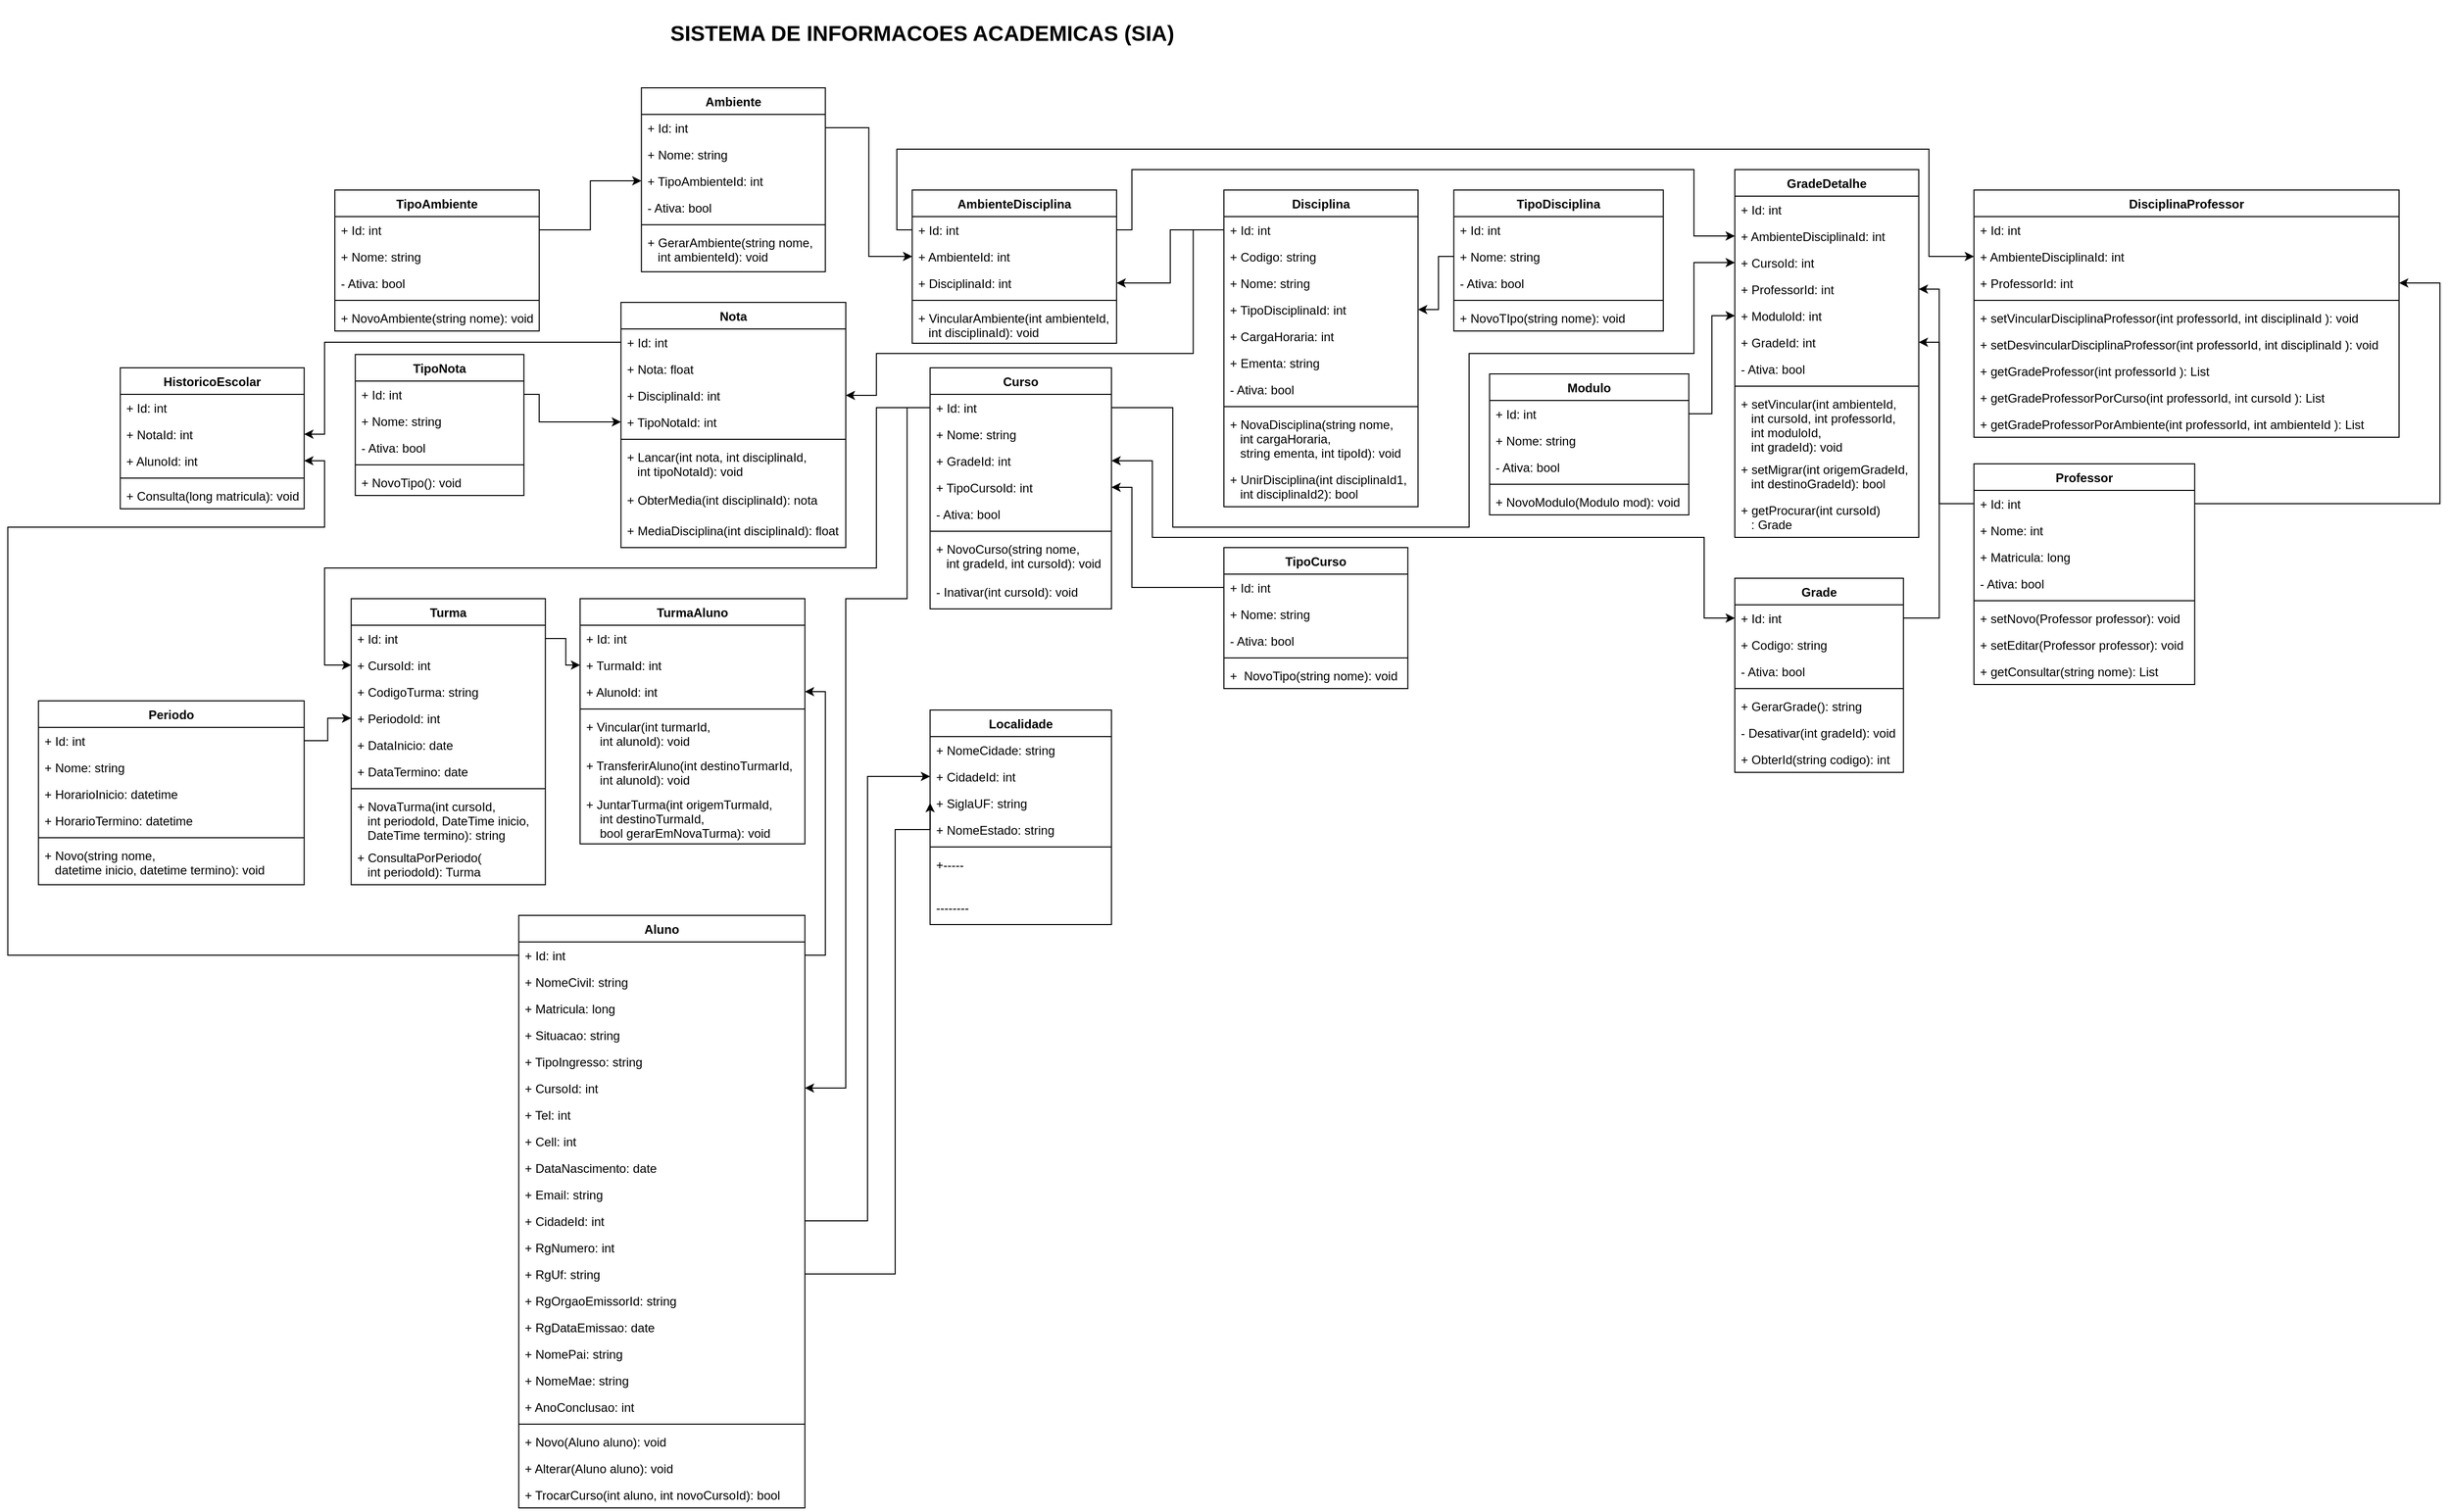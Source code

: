 <mxfile version="14.7.3" type="github">
  <diagram id="QTPMtahb0I7JuUEzKrf3" name="POO - Diagrama de Classe">
    <mxGraphModel dx="2028" dy="529" grid="0" gridSize="10" guides="1" tooltips="1" connect="1" arrows="1" fold="1" page="1" pageScale="1" pageWidth="1169" pageHeight="827" math="0" shadow="0">
      <root>
        <mxCell id="0aaz7BvcnGME8zQuiILn-0" />
        <mxCell id="0aaz7BvcnGME8zQuiILn-1" parent="0aaz7BvcnGME8zQuiILn-0" />
        <mxCell id="GxlEuf0hXd6X953WEr-4-0" value="Disciplina" style="swimlane;fontStyle=1;align=center;verticalAlign=top;childLayout=stackLayout;horizontal=1;startSize=26;horizontalStack=0;resizeParent=1;resizeParentMax=0;resizeLast=0;collapsible=1;marginBottom=0;" parent="0aaz7BvcnGME8zQuiILn-1" vertex="1">
          <mxGeometry x="539.67" y="220" width="190" height="310" as="geometry" />
        </mxCell>
        <mxCell id="GxlEuf0hXd6X953WEr-4-1" value="+ Id: int" style="text;strokeColor=none;fillColor=none;align=left;verticalAlign=top;spacingLeft=4;spacingRight=4;overflow=hidden;rotatable=0;points=[[0,0.5],[1,0.5]];portConstraint=eastwest;" parent="GxlEuf0hXd6X953WEr-4-0" vertex="1">
          <mxGeometry y="26" width="190" height="26" as="geometry" />
        </mxCell>
        <mxCell id="GxlEuf0hXd6X953WEr-4-4" value="+ Codigo: string" style="text;strokeColor=none;fillColor=none;align=left;verticalAlign=top;spacingLeft=4;spacingRight=4;overflow=hidden;rotatable=0;points=[[0,0.5],[1,0.5]];portConstraint=eastwest;" parent="GxlEuf0hXd6X953WEr-4-0" vertex="1">
          <mxGeometry y="52" width="190" height="26" as="geometry" />
        </mxCell>
        <mxCell id="GxlEuf0hXd6X953WEr-4-5" value="+ Nome: string" style="text;strokeColor=none;fillColor=none;align=left;verticalAlign=top;spacingLeft=4;spacingRight=4;overflow=hidden;rotatable=0;points=[[0,0.5],[1,0.5]];portConstraint=eastwest;" parent="GxlEuf0hXd6X953WEr-4-0" vertex="1">
          <mxGeometry y="78" width="190" height="26" as="geometry" />
        </mxCell>
        <mxCell id="GxlEuf0hXd6X953WEr-4-21" value="+ TipoDisciplinaId: int" style="text;strokeColor=none;fillColor=none;align=left;verticalAlign=top;spacingLeft=4;spacingRight=4;overflow=hidden;rotatable=0;points=[[0,0.5],[1,0.5]];portConstraint=eastwest;" parent="GxlEuf0hXd6X953WEr-4-0" vertex="1">
          <mxGeometry y="104" width="190" height="26" as="geometry" />
        </mxCell>
        <mxCell id="GxlEuf0hXd6X953WEr-4-6" value="+ CargaHoraria: int" style="text;strokeColor=none;fillColor=none;align=left;verticalAlign=top;spacingLeft=4;spacingRight=4;overflow=hidden;rotatable=0;points=[[0,0.5],[1,0.5]];portConstraint=eastwest;" parent="GxlEuf0hXd6X953WEr-4-0" vertex="1">
          <mxGeometry y="130" width="190" height="26" as="geometry" />
        </mxCell>
        <mxCell id="GxlEuf0hXd6X953WEr-4-8" value="+ Ementa: string" style="text;strokeColor=none;fillColor=none;align=left;verticalAlign=top;spacingLeft=4;spacingRight=4;overflow=hidden;rotatable=0;points=[[0,0.5],[1,0.5]];portConstraint=eastwest;" parent="GxlEuf0hXd6X953WEr-4-0" vertex="1">
          <mxGeometry y="156" width="190" height="26" as="geometry" />
        </mxCell>
        <mxCell id="GxlEuf0hXd6X953WEr-4-9" value="- Ativa: bool" style="text;strokeColor=none;fillColor=none;align=left;verticalAlign=top;spacingLeft=4;spacingRight=4;overflow=hidden;rotatable=0;points=[[0,0.5],[1,0.5]];portConstraint=eastwest;" parent="GxlEuf0hXd6X953WEr-4-0" vertex="1">
          <mxGeometry y="182" width="190" height="26" as="geometry" />
        </mxCell>
        <mxCell id="GxlEuf0hXd6X953WEr-4-2" value="" style="line;strokeWidth=1;fillColor=none;align=left;verticalAlign=middle;spacingTop=-1;spacingLeft=3;spacingRight=3;rotatable=0;labelPosition=right;points=[];portConstraint=eastwest;" parent="GxlEuf0hXd6X953WEr-4-0" vertex="1">
          <mxGeometry y="208" width="190" height="8" as="geometry" />
        </mxCell>
        <mxCell id="GxlEuf0hXd6X953WEr-4-3" value="+ NovaDisciplina(string nome, &#xa;   int cargaHoraria,&#xa;   string ementa, int tipoId): void" style="text;strokeColor=none;fillColor=none;align=left;verticalAlign=top;spacingLeft=4;spacingRight=4;overflow=hidden;rotatable=0;points=[[0,0.5],[1,0.5]];portConstraint=eastwest;" parent="GxlEuf0hXd6X953WEr-4-0" vertex="1">
          <mxGeometry y="216" width="190" height="54" as="geometry" />
        </mxCell>
        <mxCell id="ZBwB4TEmwT2QQjrvrg1c-0" value="+ UnirDisciplina(int disciplinaId1,&#xa;   int disciplinaId2): bool" style="text;strokeColor=none;fillColor=none;align=left;verticalAlign=top;spacingLeft=4;spacingRight=4;overflow=hidden;rotatable=0;points=[[0,0.5],[1,0.5]];portConstraint=eastwest;" parent="GxlEuf0hXd6X953WEr-4-0" vertex="1">
          <mxGeometry y="270" width="190" height="40" as="geometry" />
        </mxCell>
        <mxCell id="GxlEuf0hXd6X953WEr-4-10" value="TipoDisciplina" style="swimlane;fontStyle=1;align=center;verticalAlign=top;childLayout=stackLayout;horizontal=1;startSize=26;horizontalStack=0;resizeParent=1;resizeParentMax=0;resizeLast=0;collapsible=1;marginBottom=0;" parent="0aaz7BvcnGME8zQuiILn-1" vertex="1">
          <mxGeometry x="764.67" y="220" width="205" height="138" as="geometry" />
        </mxCell>
        <mxCell id="GxlEuf0hXd6X953WEr-4-11" value="+ Id: int" style="text;strokeColor=none;fillColor=none;align=left;verticalAlign=top;spacingLeft=4;spacingRight=4;overflow=hidden;rotatable=0;points=[[0,0.5],[1,0.5]];portConstraint=eastwest;" parent="GxlEuf0hXd6X953WEr-4-10" vertex="1">
          <mxGeometry y="26" width="205" height="26" as="geometry" />
        </mxCell>
        <mxCell id="GxlEuf0hXd6X953WEr-4-13" value="+ Nome: string" style="text;strokeColor=none;fillColor=none;align=left;verticalAlign=top;spacingLeft=4;spacingRight=4;overflow=hidden;rotatable=0;points=[[0,0.5],[1,0.5]];portConstraint=eastwest;" parent="GxlEuf0hXd6X953WEr-4-10" vertex="1">
          <mxGeometry y="52" width="205" height="26" as="geometry" />
        </mxCell>
        <mxCell id="GxlEuf0hXd6X953WEr-4-17" value="- Ativa: bool" style="text;strokeColor=none;fillColor=none;align=left;verticalAlign=top;spacingLeft=4;spacingRight=4;overflow=hidden;rotatable=0;points=[[0,0.5],[1,0.5]];portConstraint=eastwest;" parent="GxlEuf0hXd6X953WEr-4-10" vertex="1">
          <mxGeometry y="78" width="205" height="26" as="geometry" />
        </mxCell>
        <mxCell id="GxlEuf0hXd6X953WEr-4-18" value="" style="line;strokeWidth=1;fillColor=none;align=left;verticalAlign=middle;spacingTop=-1;spacingLeft=3;spacingRight=3;rotatable=0;labelPosition=right;points=[];portConstraint=eastwest;" parent="GxlEuf0hXd6X953WEr-4-10" vertex="1">
          <mxGeometry y="104" width="205" height="8" as="geometry" />
        </mxCell>
        <mxCell id="GxlEuf0hXd6X953WEr-4-19" value="+ NovoTIpo(string nome): void" style="text;strokeColor=none;fillColor=none;align=left;verticalAlign=top;spacingLeft=4;spacingRight=4;overflow=hidden;rotatable=0;points=[[0,0.5],[1,0.5]];portConstraint=eastwest;" parent="GxlEuf0hXd6X953WEr-4-10" vertex="1">
          <mxGeometry y="112" width="205" height="26" as="geometry" />
        </mxCell>
        <mxCell id="GxlEuf0hXd6X953WEr-4-22" style="edgeStyle=orthogonalEdgeStyle;rounded=0;orthogonalLoop=1;jettySize=auto;html=1;" parent="0aaz7BvcnGME8zQuiILn-1" source="GxlEuf0hXd6X953WEr-4-13" target="GxlEuf0hXd6X953WEr-4-21" edge="1">
          <mxGeometry relative="1" as="geometry">
            <Array as="points">
              <mxPoint x="749.67" y="285" />
              <mxPoint x="749.67" y="337" />
            </Array>
          </mxGeometry>
        </mxCell>
        <mxCell id="GxlEuf0hXd6X953WEr-4-23" value="Ambiente" style="swimlane;fontStyle=1;align=center;verticalAlign=top;childLayout=stackLayout;horizontal=1;startSize=26;horizontalStack=0;resizeParent=1;resizeParentMax=0;resizeLast=0;collapsible=1;marginBottom=0;" parent="0aaz7BvcnGME8zQuiILn-1" vertex="1">
          <mxGeometry x="-30.33" y="120" width="180" height="180" as="geometry" />
        </mxCell>
        <mxCell id="GxlEuf0hXd6X953WEr-4-24" value="+ Id: int" style="text;strokeColor=none;fillColor=none;align=left;verticalAlign=top;spacingLeft=4;spacingRight=4;overflow=hidden;rotatable=0;points=[[0,0.5],[1,0.5]];portConstraint=eastwest;" parent="GxlEuf0hXd6X953WEr-4-23" vertex="1">
          <mxGeometry y="26" width="180" height="26" as="geometry" />
        </mxCell>
        <mxCell id="GxlEuf0hXd6X953WEr-4-25" value="+ Nome: string" style="text;strokeColor=none;fillColor=none;align=left;verticalAlign=top;spacingLeft=4;spacingRight=4;overflow=hidden;rotatable=0;points=[[0,0.5],[1,0.5]];portConstraint=eastwest;" parent="GxlEuf0hXd6X953WEr-4-23" vertex="1">
          <mxGeometry y="52" width="180" height="26" as="geometry" />
        </mxCell>
        <mxCell id="GxlEuf0hXd6X953WEr-4-29" value="+ TipoAmbienteId: int" style="text;strokeColor=none;fillColor=none;align=left;verticalAlign=top;spacingLeft=4;spacingRight=4;overflow=hidden;rotatable=0;points=[[0,0.5],[1,0.5]];portConstraint=eastwest;" parent="GxlEuf0hXd6X953WEr-4-23" vertex="1">
          <mxGeometry y="78" width="180" height="26" as="geometry" />
        </mxCell>
        <mxCell id="GxlEuf0hXd6X953WEr-4-26" value="- Ativa: bool" style="text;strokeColor=none;fillColor=none;align=left;verticalAlign=top;spacingLeft=4;spacingRight=4;overflow=hidden;rotatable=0;points=[[0,0.5],[1,0.5]];portConstraint=eastwest;" parent="GxlEuf0hXd6X953WEr-4-23" vertex="1">
          <mxGeometry y="104" width="180" height="26" as="geometry" />
        </mxCell>
        <mxCell id="GxlEuf0hXd6X953WEr-4-27" value="" style="line;strokeWidth=1;fillColor=none;align=left;verticalAlign=middle;spacingTop=-1;spacingLeft=3;spacingRight=3;rotatable=0;labelPosition=right;points=[];portConstraint=eastwest;" parent="GxlEuf0hXd6X953WEr-4-23" vertex="1">
          <mxGeometry y="130" width="180" height="8" as="geometry" />
        </mxCell>
        <mxCell id="GxlEuf0hXd6X953WEr-4-28" value="+ GerarAmbiente(string nome,&#xa;   int ambienteId): void" style="text;strokeColor=none;fillColor=none;align=left;verticalAlign=top;spacingLeft=4;spacingRight=4;overflow=hidden;rotatable=0;points=[[0,0.5],[1,0.5]];portConstraint=eastwest;" parent="GxlEuf0hXd6X953WEr-4-23" vertex="1">
          <mxGeometry y="138" width="180" height="42" as="geometry" />
        </mxCell>
        <mxCell id="GxlEuf0hXd6X953WEr-4-30" value="TipoAmbiente" style="swimlane;fontStyle=1;align=center;verticalAlign=top;childLayout=stackLayout;horizontal=1;startSize=26;horizontalStack=0;resizeParent=1;resizeParentMax=0;resizeLast=0;collapsible=1;marginBottom=0;" parent="0aaz7BvcnGME8zQuiILn-1" vertex="1">
          <mxGeometry x="-330.33" y="220" width="200" height="138" as="geometry" />
        </mxCell>
        <mxCell id="GxlEuf0hXd6X953WEr-4-31" value="+ Id: int" style="text;strokeColor=none;fillColor=none;align=left;verticalAlign=top;spacingLeft=4;spacingRight=4;overflow=hidden;rotatable=0;points=[[0,0.5],[1,0.5]];portConstraint=eastwest;" parent="GxlEuf0hXd6X953WEr-4-30" vertex="1">
          <mxGeometry y="26" width="200" height="26" as="geometry" />
        </mxCell>
        <mxCell id="GxlEuf0hXd6X953WEr-4-32" value="+ Nome: string" style="text;strokeColor=none;fillColor=none;align=left;verticalAlign=top;spacingLeft=4;spacingRight=4;overflow=hidden;rotatable=0;points=[[0,0.5],[1,0.5]];portConstraint=eastwest;" parent="GxlEuf0hXd6X953WEr-4-30" vertex="1">
          <mxGeometry y="52" width="200" height="26" as="geometry" />
        </mxCell>
        <mxCell id="GxlEuf0hXd6X953WEr-4-34" value="- Ativa: bool" style="text;strokeColor=none;fillColor=none;align=left;verticalAlign=top;spacingLeft=4;spacingRight=4;overflow=hidden;rotatable=0;points=[[0,0.5],[1,0.5]];portConstraint=eastwest;" parent="GxlEuf0hXd6X953WEr-4-30" vertex="1">
          <mxGeometry y="78" width="200" height="26" as="geometry" />
        </mxCell>
        <mxCell id="GxlEuf0hXd6X953WEr-4-35" value="" style="line;strokeWidth=1;fillColor=none;align=left;verticalAlign=middle;spacingTop=-1;spacingLeft=3;spacingRight=3;rotatable=0;labelPosition=right;points=[];portConstraint=eastwest;" parent="GxlEuf0hXd6X953WEr-4-30" vertex="1">
          <mxGeometry y="104" width="200" height="8" as="geometry" />
        </mxCell>
        <mxCell id="GxlEuf0hXd6X953WEr-4-36" value="+ NovoAmbiente(string nome): void" style="text;strokeColor=none;fillColor=none;align=left;verticalAlign=top;spacingLeft=4;spacingRight=4;overflow=hidden;rotatable=0;points=[[0,0.5],[1,0.5]];portConstraint=eastwest;" parent="GxlEuf0hXd6X953WEr-4-30" vertex="1">
          <mxGeometry y="112" width="200" height="26" as="geometry" />
        </mxCell>
        <mxCell id="GxlEuf0hXd6X953WEr-4-37" style="edgeStyle=orthogonalEdgeStyle;rounded=0;orthogonalLoop=1;jettySize=auto;html=1;" parent="0aaz7BvcnGME8zQuiILn-1" source="GxlEuf0hXd6X953WEr-4-31" target="GxlEuf0hXd6X953WEr-4-29" edge="1">
          <mxGeometry relative="1" as="geometry" />
        </mxCell>
        <mxCell id="GxlEuf0hXd6X953WEr-4-39" value="AmbienteDisciplina" style="swimlane;fontStyle=1;align=center;verticalAlign=top;childLayout=stackLayout;horizontal=1;startSize=26;horizontalStack=0;resizeParent=1;resizeParentMax=0;resizeLast=0;collapsible=1;marginBottom=0;" parent="0aaz7BvcnGME8zQuiILn-1" vertex="1">
          <mxGeometry x="234.67" y="220" width="200" height="150" as="geometry" />
        </mxCell>
        <mxCell id="GxlEuf0hXd6X953WEr-4-40" value="+ Id: int" style="text;strokeColor=none;fillColor=none;align=left;verticalAlign=top;spacingLeft=4;spacingRight=4;overflow=hidden;rotatable=0;points=[[0,0.5],[1,0.5]];portConstraint=eastwest;" parent="GxlEuf0hXd6X953WEr-4-39" vertex="1">
          <mxGeometry y="26" width="200" height="26" as="geometry" />
        </mxCell>
        <mxCell id="GxlEuf0hXd6X953WEr-4-41" value="+ AmbienteId: int" style="text;strokeColor=none;fillColor=none;align=left;verticalAlign=top;spacingLeft=4;spacingRight=4;overflow=hidden;rotatable=0;points=[[0,0.5],[1,0.5]];portConstraint=eastwest;" parent="GxlEuf0hXd6X953WEr-4-39" vertex="1">
          <mxGeometry y="52" width="200" height="26" as="geometry" />
        </mxCell>
        <mxCell id="GxlEuf0hXd6X953WEr-4-42" value="+ DisciplinaId: int" style="text;strokeColor=none;fillColor=none;align=left;verticalAlign=top;spacingLeft=4;spacingRight=4;overflow=hidden;rotatable=0;points=[[0,0.5],[1,0.5]];portConstraint=eastwest;" parent="GxlEuf0hXd6X953WEr-4-39" vertex="1">
          <mxGeometry y="78" width="200" height="26" as="geometry" />
        </mxCell>
        <mxCell id="GxlEuf0hXd6X953WEr-4-44" value="" style="line;strokeWidth=1;fillColor=none;align=left;verticalAlign=middle;spacingTop=-1;spacingLeft=3;spacingRight=3;rotatable=0;labelPosition=right;points=[];portConstraint=eastwest;" parent="GxlEuf0hXd6X953WEr-4-39" vertex="1">
          <mxGeometry y="104" width="200" height="8" as="geometry" />
        </mxCell>
        <mxCell id="GxlEuf0hXd6X953WEr-4-45" value="+ VincularAmbiente(int ambienteId,&#xa;   int disciplinaId): void" style="text;strokeColor=none;fillColor=none;align=left;verticalAlign=top;spacingLeft=4;spacingRight=4;overflow=hidden;rotatable=0;points=[[0,0.5],[1,0.5]];portConstraint=eastwest;" parent="GxlEuf0hXd6X953WEr-4-39" vertex="1">
          <mxGeometry y="112" width="200" height="38" as="geometry" />
        </mxCell>
        <mxCell id="GxlEuf0hXd6X953WEr-4-47" style="edgeStyle=orthogonalEdgeStyle;rounded=0;orthogonalLoop=1;jettySize=auto;html=1;" parent="0aaz7BvcnGME8zQuiILn-1" source="GxlEuf0hXd6X953WEr-4-24" target="GxlEuf0hXd6X953WEr-4-41" edge="1">
          <mxGeometry relative="1" as="geometry" />
        </mxCell>
        <mxCell id="GxlEuf0hXd6X953WEr-4-48" style="edgeStyle=orthogonalEdgeStyle;rounded=0;orthogonalLoop=1;jettySize=auto;html=1;entryX=1;entryY=0.5;entryDx=0;entryDy=0;" parent="0aaz7BvcnGME8zQuiILn-1" source="GxlEuf0hXd6X953WEr-4-1" target="GxlEuf0hXd6X953WEr-4-42" edge="1">
          <mxGeometry relative="1" as="geometry" />
        </mxCell>
        <mxCell id="2flVtoFuCkbNqdijU_Vf-0" value="Aluno" style="swimlane;fontStyle=1;align=center;verticalAlign=top;childLayout=stackLayout;horizontal=1;startSize=26;horizontalStack=0;resizeParent=1;resizeParentMax=0;resizeLast=0;collapsible=1;marginBottom=0;" parent="0aaz7BvcnGME8zQuiILn-1" vertex="1">
          <mxGeometry x="-150.33" y="930" width="280" height="580" as="geometry" />
        </mxCell>
        <mxCell id="2flVtoFuCkbNqdijU_Vf-1" value="+ Id: int" style="text;strokeColor=none;fillColor=none;align=left;verticalAlign=top;spacingLeft=4;spacingRight=4;overflow=hidden;rotatable=0;points=[[0,0.5],[1,0.5]];portConstraint=eastwest;" parent="2flVtoFuCkbNqdijU_Vf-0" vertex="1">
          <mxGeometry y="26" width="280" height="26" as="geometry" />
        </mxCell>
        <mxCell id="2flVtoFuCkbNqdijU_Vf-4" value="+ NomeCivil: string" style="text;strokeColor=none;fillColor=none;align=left;verticalAlign=top;spacingLeft=4;spacingRight=4;overflow=hidden;rotatable=0;points=[[0,0.5],[1,0.5]];portConstraint=eastwest;" parent="2flVtoFuCkbNqdijU_Vf-0" vertex="1">
          <mxGeometry y="52" width="280" height="26" as="geometry" />
        </mxCell>
        <mxCell id="2flVtoFuCkbNqdijU_Vf-5" value="+ Matricula: long" style="text;strokeColor=none;fillColor=none;align=left;verticalAlign=top;spacingLeft=4;spacingRight=4;overflow=hidden;rotatable=0;points=[[0,0.5],[1,0.5]];portConstraint=eastwest;" parent="2flVtoFuCkbNqdijU_Vf-0" vertex="1">
          <mxGeometry y="78" width="280" height="26" as="geometry" />
        </mxCell>
        <mxCell id="2flVtoFuCkbNqdijU_Vf-6" value="+ Situacao: string" style="text;strokeColor=none;fillColor=none;align=left;verticalAlign=top;spacingLeft=4;spacingRight=4;overflow=hidden;rotatable=0;points=[[0,0.5],[1,0.5]];portConstraint=eastwest;" parent="2flVtoFuCkbNqdijU_Vf-0" vertex="1">
          <mxGeometry y="104" width="280" height="26" as="geometry" />
        </mxCell>
        <mxCell id="2flVtoFuCkbNqdijU_Vf-7" value="+ TipoIngresso: string" style="text;strokeColor=none;fillColor=none;align=left;verticalAlign=top;spacingLeft=4;spacingRight=4;overflow=hidden;rotatable=0;points=[[0,0.5],[1,0.5]];portConstraint=eastwest;" parent="2flVtoFuCkbNqdijU_Vf-0" vertex="1">
          <mxGeometry y="130" width="280" height="26" as="geometry" />
        </mxCell>
        <mxCell id="2flVtoFuCkbNqdijU_Vf-8" value="+ CursoId: int" style="text;strokeColor=none;fillColor=none;align=left;verticalAlign=top;spacingLeft=4;spacingRight=4;overflow=hidden;rotatable=0;points=[[0,0.5],[1,0.5]];portConstraint=eastwest;" parent="2flVtoFuCkbNqdijU_Vf-0" vertex="1">
          <mxGeometry y="156" width="280" height="26" as="geometry" />
        </mxCell>
        <mxCell id="2flVtoFuCkbNqdijU_Vf-27" value="+ Tel: int" style="text;strokeColor=none;fillColor=none;align=left;verticalAlign=top;spacingLeft=4;spacingRight=4;overflow=hidden;rotatable=0;points=[[0,0.5],[1,0.5]];portConstraint=eastwest;" parent="2flVtoFuCkbNqdijU_Vf-0" vertex="1">
          <mxGeometry y="182" width="280" height="26" as="geometry" />
        </mxCell>
        <mxCell id="2flVtoFuCkbNqdijU_Vf-29" value="+ Cell: int" style="text;strokeColor=none;fillColor=none;align=left;verticalAlign=top;spacingLeft=4;spacingRight=4;overflow=hidden;rotatable=0;points=[[0,0.5],[1,0.5]];portConstraint=eastwest;" parent="2flVtoFuCkbNqdijU_Vf-0" vertex="1">
          <mxGeometry y="208" width="280" height="26" as="geometry" />
        </mxCell>
        <mxCell id="2flVtoFuCkbNqdijU_Vf-28" value="+ DataNascimento: date" style="text;strokeColor=none;fillColor=none;align=left;verticalAlign=top;spacingLeft=4;spacingRight=4;overflow=hidden;rotatable=0;points=[[0,0.5],[1,0.5]];portConstraint=eastwest;" parent="2flVtoFuCkbNqdijU_Vf-0" vertex="1">
          <mxGeometry y="234" width="280" height="26" as="geometry" />
        </mxCell>
        <mxCell id="2flVtoFuCkbNqdijU_Vf-30" value="+ Email: string" style="text;strokeColor=none;fillColor=none;align=left;verticalAlign=top;spacingLeft=4;spacingRight=4;overflow=hidden;rotatable=0;points=[[0,0.5],[1,0.5]];portConstraint=eastwest;" parent="2flVtoFuCkbNqdijU_Vf-0" vertex="1">
          <mxGeometry y="260" width="280" height="26" as="geometry" />
        </mxCell>
        <mxCell id="2flVtoFuCkbNqdijU_Vf-31" value="+ CidadeId: int" style="text;strokeColor=none;fillColor=none;align=left;verticalAlign=top;spacingLeft=4;spacingRight=4;overflow=hidden;rotatable=0;points=[[0,0.5],[1,0.5]];portConstraint=eastwest;" parent="2flVtoFuCkbNqdijU_Vf-0" vertex="1">
          <mxGeometry y="286" width="280" height="26" as="geometry" />
        </mxCell>
        <mxCell id="2flVtoFuCkbNqdijU_Vf-33" value="+ RgNumero: int" style="text;strokeColor=none;fillColor=none;align=left;verticalAlign=top;spacingLeft=4;spacingRight=4;overflow=hidden;rotatable=0;points=[[0,0.5],[1,0.5]];portConstraint=eastwest;" parent="2flVtoFuCkbNqdijU_Vf-0" vertex="1">
          <mxGeometry y="312" width="280" height="26" as="geometry" />
        </mxCell>
        <mxCell id="2flVtoFuCkbNqdijU_Vf-34" value="+ RgUf: string" style="text;strokeColor=none;fillColor=none;align=left;verticalAlign=top;spacingLeft=4;spacingRight=4;overflow=hidden;rotatable=0;points=[[0,0.5],[1,0.5]];portConstraint=eastwest;" parent="2flVtoFuCkbNqdijU_Vf-0" vertex="1">
          <mxGeometry y="338" width="280" height="26" as="geometry" />
        </mxCell>
        <mxCell id="2flVtoFuCkbNqdijU_Vf-36" value="+ RgOrgaoEmissorId: string" style="text;strokeColor=none;fillColor=none;align=left;verticalAlign=top;spacingLeft=4;spacingRight=4;overflow=hidden;rotatable=0;points=[[0,0.5],[1,0.5]];portConstraint=eastwest;" parent="2flVtoFuCkbNqdijU_Vf-0" vertex="1">
          <mxGeometry y="364" width="280" height="26" as="geometry" />
        </mxCell>
        <mxCell id="2flVtoFuCkbNqdijU_Vf-37" value="+ RgDataEmissao: date" style="text;strokeColor=none;fillColor=none;align=left;verticalAlign=top;spacingLeft=4;spacingRight=4;overflow=hidden;rotatable=0;points=[[0,0.5],[1,0.5]];portConstraint=eastwest;" parent="2flVtoFuCkbNqdijU_Vf-0" vertex="1">
          <mxGeometry y="390" width="280" height="26" as="geometry" />
        </mxCell>
        <mxCell id="2flVtoFuCkbNqdijU_Vf-38" value="+ NomePai: string" style="text;strokeColor=none;fillColor=none;align=left;verticalAlign=top;spacingLeft=4;spacingRight=4;overflow=hidden;rotatable=0;points=[[0,0.5],[1,0.5]];portConstraint=eastwest;" parent="2flVtoFuCkbNqdijU_Vf-0" vertex="1">
          <mxGeometry y="416" width="280" height="26" as="geometry" />
        </mxCell>
        <mxCell id="2flVtoFuCkbNqdijU_Vf-39" value="+ NomeMae: string" style="text;strokeColor=none;fillColor=none;align=left;verticalAlign=top;spacingLeft=4;spacingRight=4;overflow=hidden;rotatable=0;points=[[0,0.5],[1,0.5]];portConstraint=eastwest;" parent="2flVtoFuCkbNqdijU_Vf-0" vertex="1">
          <mxGeometry y="442" width="280" height="26" as="geometry" />
        </mxCell>
        <mxCell id="2flVtoFuCkbNqdijU_Vf-40" value="+ AnoConclusao: int" style="text;strokeColor=none;fillColor=none;align=left;verticalAlign=top;spacingLeft=4;spacingRight=4;overflow=hidden;rotatable=0;points=[[0,0.5],[1,0.5]];portConstraint=eastwest;" parent="2flVtoFuCkbNqdijU_Vf-0" vertex="1">
          <mxGeometry y="468" width="280" height="26" as="geometry" />
        </mxCell>
        <mxCell id="2flVtoFuCkbNqdijU_Vf-2" value="" style="line;strokeWidth=1;fillColor=none;align=left;verticalAlign=middle;spacingTop=-1;spacingLeft=3;spacingRight=3;rotatable=0;labelPosition=right;points=[];portConstraint=eastwest;" parent="2flVtoFuCkbNqdijU_Vf-0" vertex="1">
          <mxGeometry y="494" width="280" height="8" as="geometry" />
        </mxCell>
        <mxCell id="2flVtoFuCkbNqdijU_Vf-3" value="+ Novo(Aluno aluno): void" style="text;strokeColor=none;fillColor=none;align=left;verticalAlign=top;spacingLeft=4;spacingRight=4;overflow=hidden;rotatable=0;points=[[0,0.5],[1,0.5]];portConstraint=eastwest;" parent="2flVtoFuCkbNqdijU_Vf-0" vertex="1">
          <mxGeometry y="502" width="280" height="26" as="geometry" />
        </mxCell>
        <mxCell id="qsCErL-k-yBkMENK1Voa-14" value="+ Alterar(Aluno aluno): void" style="text;strokeColor=none;fillColor=none;align=left;verticalAlign=top;spacingLeft=4;spacingRight=4;overflow=hidden;rotatable=0;points=[[0,0.5],[1,0.5]];portConstraint=eastwest;" parent="2flVtoFuCkbNqdijU_Vf-0" vertex="1">
          <mxGeometry y="528" width="280" height="26" as="geometry" />
        </mxCell>
        <mxCell id="qsCErL-k-yBkMENK1Voa-15" value="+ TrocarCurso(int aluno, int novoCursoId): bool" style="text;strokeColor=none;fillColor=none;align=left;verticalAlign=top;spacingLeft=4;spacingRight=4;overflow=hidden;rotatable=0;points=[[0,0.5],[1,0.5]];portConstraint=eastwest;" parent="2flVtoFuCkbNqdijU_Vf-0" vertex="1">
          <mxGeometry y="554" width="280" height="26" as="geometry" />
        </mxCell>
        <mxCell id="2flVtoFuCkbNqdijU_Vf-9" value="Curso" style="swimlane;fontStyle=1;align=center;verticalAlign=top;childLayout=stackLayout;horizontal=1;startSize=26;horizontalStack=0;resizeParent=1;resizeParentMax=0;resizeLast=0;collapsible=1;marginBottom=0;" parent="0aaz7BvcnGME8zQuiILn-1" vertex="1">
          <mxGeometry x="252.17" y="394" width="177.5" height="236" as="geometry" />
        </mxCell>
        <mxCell id="2flVtoFuCkbNqdijU_Vf-10" value="+ Id: int" style="text;strokeColor=none;fillColor=none;align=left;verticalAlign=top;spacingLeft=4;spacingRight=4;overflow=hidden;rotatable=0;points=[[0,0.5],[1,0.5]];portConstraint=eastwest;" parent="2flVtoFuCkbNqdijU_Vf-9" vertex="1">
          <mxGeometry y="26" width="177.5" height="26" as="geometry" />
        </mxCell>
        <mxCell id="2flVtoFuCkbNqdijU_Vf-11" value="+ Nome: string" style="text;strokeColor=none;fillColor=none;align=left;verticalAlign=top;spacingLeft=4;spacingRight=4;overflow=hidden;rotatable=0;points=[[0,0.5],[1,0.5]];portConstraint=eastwest;" parent="2flVtoFuCkbNqdijU_Vf-9" vertex="1">
          <mxGeometry y="52" width="177.5" height="26" as="geometry" />
        </mxCell>
        <mxCell id="Bw0InvUzXXUgApS6l3Z9-12" value="+ GradeId: int" style="text;strokeColor=none;fillColor=none;align=left;verticalAlign=top;spacingLeft=4;spacingRight=4;overflow=hidden;rotatable=0;points=[[0,0.5],[1,0.5]];portConstraint=eastwest;" parent="2flVtoFuCkbNqdijU_Vf-9" vertex="1">
          <mxGeometry y="78" width="177.5" height="26" as="geometry" />
        </mxCell>
        <mxCell id="2flVtoFuCkbNqdijU_Vf-12" value="+ TipoCursoId: int" style="text;strokeColor=none;fillColor=none;align=left;verticalAlign=top;spacingLeft=4;spacingRight=4;overflow=hidden;rotatable=0;points=[[0,0.5],[1,0.5]];portConstraint=eastwest;" parent="2flVtoFuCkbNqdijU_Vf-9" vertex="1">
          <mxGeometry y="104" width="177.5" height="26" as="geometry" />
        </mxCell>
        <mxCell id="ZBwB4TEmwT2QQjrvrg1c-2" value="- Ativa: bool" style="text;strokeColor=none;fillColor=none;align=left;verticalAlign=top;spacingLeft=4;spacingRight=4;overflow=hidden;rotatable=0;points=[[0,0.5],[1,0.5]];portConstraint=eastwest;" parent="2flVtoFuCkbNqdijU_Vf-9" vertex="1">
          <mxGeometry y="130" width="177.5" height="26" as="geometry" />
        </mxCell>
        <mxCell id="2flVtoFuCkbNqdijU_Vf-16" value="" style="line;strokeWidth=1;fillColor=none;align=left;verticalAlign=middle;spacingTop=-1;spacingLeft=3;spacingRight=3;rotatable=0;labelPosition=right;points=[];portConstraint=eastwest;" parent="2flVtoFuCkbNqdijU_Vf-9" vertex="1">
          <mxGeometry y="156" width="177.5" height="8" as="geometry" />
        </mxCell>
        <mxCell id="2flVtoFuCkbNqdijU_Vf-17" value="+ NovoCurso(string nome,&#xa;   int gradeId, int cursoId): void" style="text;strokeColor=none;fillColor=none;align=left;verticalAlign=top;spacingLeft=4;spacingRight=4;overflow=hidden;rotatable=0;points=[[0,0.5],[1,0.5]];portConstraint=eastwest;" parent="2flVtoFuCkbNqdijU_Vf-9" vertex="1">
          <mxGeometry y="164" width="177.5" height="42" as="geometry" />
        </mxCell>
        <mxCell id="ZBwB4TEmwT2QQjrvrg1c-1" value="- Inativar(int cursoId): void" style="text;strokeColor=none;fillColor=none;align=left;verticalAlign=top;spacingLeft=4;spacingRight=4;overflow=hidden;rotatable=0;points=[[0,0.5],[1,0.5]];portConstraint=eastwest;" parent="2flVtoFuCkbNqdijU_Vf-9" vertex="1">
          <mxGeometry y="206" width="177.5" height="30" as="geometry" />
        </mxCell>
        <mxCell id="J2aayw4V56T1krjHwrMq-0" value="HistoricoEscolar" style="swimlane;fontStyle=1;align=center;verticalAlign=top;childLayout=stackLayout;horizontal=1;startSize=26;horizontalStack=0;resizeParent=1;resizeParentMax=0;resizeLast=0;collapsible=1;marginBottom=0;" parent="0aaz7BvcnGME8zQuiILn-1" vertex="1">
          <mxGeometry x="-540.33" y="394" width="180" height="138" as="geometry" />
        </mxCell>
        <mxCell id="J2aayw4V56T1krjHwrMq-1" value="+ Id: int" style="text;strokeColor=none;fillColor=none;align=left;verticalAlign=top;spacingLeft=4;spacingRight=4;overflow=hidden;rotatable=0;points=[[0,0.5],[1,0.5]];portConstraint=eastwest;" parent="J2aayw4V56T1krjHwrMq-0" vertex="1">
          <mxGeometry y="26" width="180" height="26" as="geometry" />
        </mxCell>
        <mxCell id="J2aayw4V56T1krjHwrMq-2" value="+ NotaId: int" style="text;strokeColor=none;fillColor=none;align=left;verticalAlign=top;spacingLeft=4;spacingRight=4;overflow=hidden;rotatable=0;points=[[0,0.5],[1,0.5]];portConstraint=eastwest;" parent="J2aayw4V56T1krjHwrMq-0" vertex="1">
          <mxGeometry y="52" width="180" height="26" as="geometry" />
        </mxCell>
        <mxCell id="J2aayw4V56T1krjHwrMq-3" value="+ AlunoId: int" style="text;strokeColor=none;fillColor=none;align=left;verticalAlign=top;spacingLeft=4;spacingRight=4;overflow=hidden;rotatable=0;points=[[0,0.5],[1,0.5]];portConstraint=eastwest;" parent="J2aayw4V56T1krjHwrMq-0" vertex="1">
          <mxGeometry y="78" width="180" height="26" as="geometry" />
        </mxCell>
        <mxCell id="J2aayw4V56T1krjHwrMq-4" value="" style="line;strokeWidth=1;fillColor=none;align=left;verticalAlign=middle;spacingTop=-1;spacingLeft=3;spacingRight=3;rotatable=0;labelPosition=right;points=[];portConstraint=eastwest;" parent="J2aayw4V56T1krjHwrMq-0" vertex="1">
          <mxGeometry y="104" width="180" height="8" as="geometry" />
        </mxCell>
        <mxCell id="J2aayw4V56T1krjHwrMq-5" value="+ Consulta(long matricula): void " style="text;strokeColor=none;fillColor=none;align=left;verticalAlign=top;spacingLeft=4;spacingRight=4;overflow=hidden;rotatable=0;points=[[0,0.5],[1,0.5]];portConstraint=eastwest;" parent="J2aayw4V56T1krjHwrMq-0" vertex="1">
          <mxGeometry y="112" width="180" height="26" as="geometry" />
        </mxCell>
        <mxCell id="J2aayw4V56T1krjHwrMq-7" value="Nota" style="swimlane;fontStyle=1;align=center;verticalAlign=top;childLayout=stackLayout;horizontal=1;startSize=26;horizontalStack=0;resizeParent=1;resizeParentMax=0;resizeLast=0;collapsible=1;marginBottom=0;" parent="0aaz7BvcnGME8zQuiILn-1" vertex="1">
          <mxGeometry x="-50.33" y="330" width="220" height="240" as="geometry" />
        </mxCell>
        <mxCell id="J2aayw4V56T1krjHwrMq-8" value="+ Id: int" style="text;strokeColor=none;fillColor=none;align=left;verticalAlign=top;spacingLeft=4;spacingRight=4;overflow=hidden;rotatable=0;points=[[0,0.5],[1,0.5]];portConstraint=eastwest;" parent="J2aayw4V56T1krjHwrMq-7" vertex="1">
          <mxGeometry y="26" width="220" height="26" as="geometry" />
        </mxCell>
        <mxCell id="J2aayw4V56T1krjHwrMq-9" value="+ Nota: float" style="text;strokeColor=none;fillColor=none;align=left;verticalAlign=top;spacingLeft=4;spacingRight=4;overflow=hidden;rotatable=0;points=[[0,0.5],[1,0.5]];portConstraint=eastwest;" parent="J2aayw4V56T1krjHwrMq-7" vertex="1">
          <mxGeometry y="52" width="220" height="26" as="geometry" />
        </mxCell>
        <mxCell id="J2aayw4V56T1krjHwrMq-10" value="+ DisciplinaId: int" style="text;strokeColor=none;fillColor=none;align=left;verticalAlign=top;spacingLeft=4;spacingRight=4;overflow=hidden;rotatable=0;points=[[0,0.5],[1,0.5]];portConstraint=eastwest;" parent="J2aayw4V56T1krjHwrMq-7" vertex="1">
          <mxGeometry y="78" width="220" height="26" as="geometry" />
        </mxCell>
        <mxCell id="J2aayw4V56T1krjHwrMq-13" value="+ TipoNotaId: int" style="text;strokeColor=none;fillColor=none;align=left;verticalAlign=top;spacingLeft=4;spacingRight=4;overflow=hidden;rotatable=0;points=[[0,0.5],[1,0.5]];portConstraint=eastwest;" parent="J2aayw4V56T1krjHwrMq-7" vertex="1">
          <mxGeometry y="104" width="220" height="26" as="geometry" />
        </mxCell>
        <mxCell id="J2aayw4V56T1krjHwrMq-11" value="" style="line;strokeWidth=1;fillColor=none;align=left;verticalAlign=middle;spacingTop=-1;spacingLeft=3;spacingRight=3;rotatable=0;labelPosition=right;points=[];portConstraint=eastwest;" parent="J2aayw4V56T1krjHwrMq-7" vertex="1">
          <mxGeometry y="130" width="220" height="8" as="geometry" />
        </mxCell>
        <mxCell id="J2aayw4V56T1krjHwrMq-12" value="+ Lancar(int nota, int disciplinaId,&#xa;   int tipoNotaId): void" style="text;strokeColor=none;fillColor=none;align=left;verticalAlign=top;spacingLeft=4;spacingRight=4;overflow=hidden;rotatable=0;points=[[0,0.5],[1,0.5]];portConstraint=eastwest;" parent="J2aayw4V56T1krjHwrMq-7" vertex="1">
          <mxGeometry y="138" width="220" height="42" as="geometry" />
        </mxCell>
        <mxCell id="ZBwB4TEmwT2QQjrvrg1c-6" value="+ ObterMedia(int disciplinaId): nota" style="text;strokeColor=none;fillColor=none;align=left;verticalAlign=top;spacingLeft=4;spacingRight=4;overflow=hidden;rotatable=0;points=[[0,0.5],[1,0.5]];portConstraint=eastwest;" parent="J2aayw4V56T1krjHwrMq-7" vertex="1">
          <mxGeometry y="180" width="220" height="30" as="geometry" />
        </mxCell>
        <mxCell id="ZBwB4TEmwT2QQjrvrg1c-8" value="+ MediaDisciplina(int disciplinaId): float" style="text;strokeColor=none;fillColor=none;align=left;verticalAlign=top;spacingLeft=4;spacingRight=4;overflow=hidden;rotatable=0;points=[[0,0.5],[1,0.5]];portConstraint=eastwest;" parent="J2aayw4V56T1krjHwrMq-7" vertex="1">
          <mxGeometry y="210" width="220" height="30" as="geometry" />
        </mxCell>
        <mxCell id="J2aayw4V56T1krjHwrMq-14" value="TipoNota" style="swimlane;fontStyle=1;align=center;verticalAlign=top;childLayout=stackLayout;horizontal=1;startSize=26;horizontalStack=0;resizeParent=1;resizeParentMax=0;resizeLast=0;collapsible=1;marginBottom=0;" parent="0aaz7BvcnGME8zQuiILn-1" vertex="1">
          <mxGeometry x="-310.33" y="381" width="165" height="138" as="geometry" />
        </mxCell>
        <mxCell id="J2aayw4V56T1krjHwrMq-15" value="+ Id: int" style="text;strokeColor=none;fillColor=none;align=left;verticalAlign=top;spacingLeft=4;spacingRight=4;overflow=hidden;rotatable=0;points=[[0,0.5],[1,0.5]];portConstraint=eastwest;" parent="J2aayw4V56T1krjHwrMq-14" vertex="1">
          <mxGeometry y="26" width="165" height="26" as="geometry" />
        </mxCell>
        <mxCell id="J2aayw4V56T1krjHwrMq-16" value="+ Nome: string" style="text;strokeColor=none;fillColor=none;align=left;verticalAlign=top;spacingLeft=4;spacingRight=4;overflow=hidden;rotatable=0;points=[[0,0.5],[1,0.5]];portConstraint=eastwest;" parent="J2aayw4V56T1krjHwrMq-14" vertex="1">
          <mxGeometry y="52" width="165" height="26" as="geometry" />
        </mxCell>
        <mxCell id="J2aayw4V56T1krjHwrMq-17" value="- Ativa: bool" style="text;strokeColor=none;fillColor=none;align=left;verticalAlign=top;spacingLeft=4;spacingRight=4;overflow=hidden;rotatable=0;points=[[0,0.5],[1,0.5]];portConstraint=eastwest;" parent="J2aayw4V56T1krjHwrMq-14" vertex="1">
          <mxGeometry y="78" width="165" height="26" as="geometry" />
        </mxCell>
        <mxCell id="J2aayw4V56T1krjHwrMq-18" value="" style="line;strokeWidth=1;fillColor=none;align=left;verticalAlign=middle;spacingTop=-1;spacingLeft=3;spacingRight=3;rotatable=0;labelPosition=right;points=[];portConstraint=eastwest;" parent="J2aayw4V56T1krjHwrMq-14" vertex="1">
          <mxGeometry y="104" width="165" height="8" as="geometry" />
        </mxCell>
        <mxCell id="J2aayw4V56T1krjHwrMq-19" value="+ NovoTipo(): void" style="text;strokeColor=none;fillColor=none;align=left;verticalAlign=top;spacingLeft=4;spacingRight=4;overflow=hidden;rotatable=0;points=[[0,0.5],[1,0.5]];portConstraint=eastwest;" parent="J2aayw4V56T1krjHwrMq-14" vertex="1">
          <mxGeometry y="112" width="165" height="26" as="geometry" />
        </mxCell>
        <mxCell id="J2aayw4V56T1krjHwrMq-26" style="edgeStyle=orthogonalEdgeStyle;rounded=0;orthogonalLoop=1;jettySize=auto;html=1;exitX=0;exitY=0.5;exitDx=0;exitDy=0;entryX=1;entryY=0.5;entryDx=0;entryDy=0;" parent="0aaz7BvcnGME8zQuiILn-1" source="J2aayw4V56T1krjHwrMq-8" target="J2aayw4V56T1krjHwrMq-2" edge="1">
          <mxGeometry relative="1" as="geometry">
            <Array as="points">
              <mxPoint x="-340.33" y="369" />
              <mxPoint x="-340.33" y="459" />
            </Array>
          </mxGeometry>
        </mxCell>
        <mxCell id="J2aayw4V56T1krjHwrMq-27" style="edgeStyle=orthogonalEdgeStyle;rounded=0;orthogonalLoop=1;jettySize=auto;html=1;exitX=1;exitY=0.5;exitDx=0;exitDy=0;entryX=0;entryY=0.5;entryDx=0;entryDy=0;" parent="0aaz7BvcnGME8zQuiILn-1" source="J2aayw4V56T1krjHwrMq-15" target="J2aayw4V56T1krjHwrMq-13" edge="1">
          <mxGeometry relative="1" as="geometry">
            <Array as="points">
              <mxPoint x="-130.33" y="420" />
              <mxPoint x="-130.33" y="447" />
            </Array>
          </mxGeometry>
        </mxCell>
        <mxCell id="J2aayw4V56T1krjHwrMq-23" style="edgeStyle=orthogonalEdgeStyle;rounded=0;orthogonalLoop=1;jettySize=auto;html=1;exitX=0;exitY=0.5;exitDx=0;exitDy=0;entryX=1;entryY=0.5;entryDx=0;entryDy=0;" parent="0aaz7BvcnGME8zQuiILn-1" source="GxlEuf0hXd6X953WEr-4-1" target="J2aayw4V56T1krjHwrMq-10" edge="1">
          <mxGeometry relative="1" as="geometry">
            <Array as="points">
              <mxPoint x="509.67" y="259" />
              <mxPoint x="509.67" y="380" />
              <mxPoint x="199.67" y="380" />
              <mxPoint x="199.67" y="421" />
            </Array>
          </mxGeometry>
        </mxCell>
        <mxCell id="WuGdjpizmF9AW1h7BcKA-0" value="Turma" style="swimlane;fontStyle=1;align=center;verticalAlign=top;childLayout=stackLayout;horizontal=1;startSize=26;horizontalStack=0;resizeParent=1;resizeParentMax=0;resizeLast=0;collapsible=1;marginBottom=0;" parent="0aaz7BvcnGME8zQuiILn-1" vertex="1">
          <mxGeometry x="-314.33" y="620" width="190" height="280" as="geometry" />
        </mxCell>
        <mxCell id="WuGdjpizmF9AW1h7BcKA-1" value="+ Id: int" style="text;strokeColor=none;fillColor=none;align=left;verticalAlign=top;spacingLeft=4;spacingRight=4;overflow=hidden;rotatable=0;points=[[0,0.5],[1,0.5]];portConstraint=eastwest;" parent="WuGdjpizmF9AW1h7BcKA-0" vertex="1">
          <mxGeometry y="26" width="190" height="26" as="geometry" />
        </mxCell>
        <mxCell id="WuGdjpizmF9AW1h7BcKA-18" value="+ CursoId: int" style="text;strokeColor=none;fillColor=none;align=left;verticalAlign=top;spacingLeft=4;spacingRight=4;overflow=hidden;rotatable=0;points=[[0,0.5],[1,0.5]];portConstraint=eastwest;" parent="WuGdjpizmF9AW1h7BcKA-0" vertex="1">
          <mxGeometry y="52" width="190" height="26" as="geometry" />
        </mxCell>
        <mxCell id="WuGdjpizmF9AW1h7BcKA-2" value="+ CodigoTurma: string" style="text;strokeColor=none;fillColor=none;align=left;verticalAlign=top;spacingLeft=4;spacingRight=4;overflow=hidden;rotatable=0;points=[[0,0.5],[1,0.5]];portConstraint=eastwest;" parent="WuGdjpizmF9AW1h7BcKA-0" vertex="1">
          <mxGeometry y="78" width="190" height="26" as="geometry" />
        </mxCell>
        <mxCell id="WuGdjpizmF9AW1h7BcKA-3" value="+ PeriodoId: int" style="text;strokeColor=none;fillColor=none;align=left;verticalAlign=top;spacingLeft=4;spacingRight=4;overflow=hidden;rotatable=0;points=[[0,0.5],[1,0.5]];portConstraint=eastwest;" parent="WuGdjpizmF9AW1h7BcKA-0" vertex="1">
          <mxGeometry y="104" width="190" height="26" as="geometry" />
        </mxCell>
        <mxCell id="WuGdjpizmF9AW1h7BcKA-15" value="+ DataInicio: date" style="text;strokeColor=none;fillColor=none;align=left;verticalAlign=top;spacingLeft=4;spacingRight=4;overflow=hidden;rotatable=0;points=[[0,0.5],[1,0.5]];portConstraint=eastwest;" parent="WuGdjpizmF9AW1h7BcKA-0" vertex="1">
          <mxGeometry y="130" width="190" height="26" as="geometry" />
        </mxCell>
        <mxCell id="WuGdjpizmF9AW1h7BcKA-16" value="+ DataTermino: date" style="text;strokeColor=none;fillColor=none;align=left;verticalAlign=top;spacingLeft=4;spacingRight=4;overflow=hidden;rotatable=0;points=[[0,0.5],[1,0.5]];portConstraint=eastwest;" parent="WuGdjpizmF9AW1h7BcKA-0" vertex="1">
          <mxGeometry y="156" width="190" height="26" as="geometry" />
        </mxCell>
        <mxCell id="WuGdjpizmF9AW1h7BcKA-4" value="" style="line;strokeWidth=1;fillColor=none;align=left;verticalAlign=middle;spacingTop=-1;spacingLeft=3;spacingRight=3;rotatable=0;labelPosition=right;points=[];portConstraint=eastwest;" parent="WuGdjpizmF9AW1h7BcKA-0" vertex="1">
          <mxGeometry y="182" width="190" height="8" as="geometry" />
        </mxCell>
        <mxCell id="WuGdjpizmF9AW1h7BcKA-5" value="+ NovaTurma(int cursoId, &#xa;   int periodoId, DateTime inicio, &#xa;   DateTime termino): string" style="text;strokeColor=none;fillColor=none;align=left;verticalAlign=top;spacingLeft=4;spacingRight=4;overflow=hidden;rotatable=0;points=[[0,0.5],[1,0.5]];portConstraint=eastwest;" parent="WuGdjpizmF9AW1h7BcKA-0" vertex="1">
          <mxGeometry y="190" width="190" height="50" as="geometry" />
        </mxCell>
        <mxCell id="qsCErL-k-yBkMENK1Voa-13" value="+ ConsultaPorPeriodo(&#xa;   int periodoId): Turma" style="text;strokeColor=none;fillColor=none;align=left;verticalAlign=top;spacingLeft=4;spacingRight=4;overflow=hidden;rotatable=0;points=[[0,0.5],[1,0.5]];portConstraint=eastwest;" parent="WuGdjpizmF9AW1h7BcKA-0" vertex="1">
          <mxGeometry y="240" width="190" height="40" as="geometry" />
        </mxCell>
        <mxCell id="WuGdjpizmF9AW1h7BcKA-6" value="Periodo" style="swimlane;fontStyle=1;align=center;verticalAlign=top;childLayout=stackLayout;horizontal=1;startSize=26;horizontalStack=0;resizeParent=1;resizeParentMax=0;resizeLast=0;collapsible=1;marginBottom=0;" parent="0aaz7BvcnGME8zQuiILn-1" vertex="1">
          <mxGeometry x="-620.33" y="720" width="260" height="180" as="geometry" />
        </mxCell>
        <mxCell id="WuGdjpizmF9AW1h7BcKA-7" value="+ Id: int" style="text;strokeColor=none;fillColor=none;align=left;verticalAlign=top;spacingLeft=4;spacingRight=4;overflow=hidden;rotatable=0;points=[[0,0.5],[1,0.5]];portConstraint=eastwest;" parent="WuGdjpizmF9AW1h7BcKA-6" vertex="1">
          <mxGeometry y="26" width="260" height="26" as="geometry" />
        </mxCell>
        <mxCell id="WuGdjpizmF9AW1h7BcKA-8" value="+ Nome: string" style="text;strokeColor=none;fillColor=none;align=left;verticalAlign=top;spacingLeft=4;spacingRight=4;overflow=hidden;rotatable=0;points=[[0,0.5],[1,0.5]];portConstraint=eastwest;" parent="WuGdjpizmF9AW1h7BcKA-6" vertex="1">
          <mxGeometry y="52" width="260" height="26" as="geometry" />
        </mxCell>
        <mxCell id="WuGdjpizmF9AW1h7BcKA-9" value="+ HorarioInicio: datetime" style="text;strokeColor=none;fillColor=none;align=left;verticalAlign=top;spacingLeft=4;spacingRight=4;overflow=hidden;rotatable=0;points=[[0,0.5],[1,0.5]];portConstraint=eastwest;" parent="WuGdjpizmF9AW1h7BcKA-6" vertex="1">
          <mxGeometry y="78" width="260" height="26" as="geometry" />
        </mxCell>
        <mxCell id="WuGdjpizmF9AW1h7BcKA-31" value="+ HorarioTermino: datetime" style="text;strokeColor=none;fillColor=none;align=left;verticalAlign=top;spacingLeft=4;spacingRight=4;overflow=hidden;rotatable=0;points=[[0,0.5],[1,0.5]];portConstraint=eastwest;" parent="WuGdjpizmF9AW1h7BcKA-6" vertex="1">
          <mxGeometry y="104" width="260" height="26" as="geometry" />
        </mxCell>
        <mxCell id="WuGdjpizmF9AW1h7BcKA-10" value="" style="line;strokeWidth=1;fillColor=none;align=left;verticalAlign=middle;spacingTop=-1;spacingLeft=3;spacingRight=3;rotatable=0;labelPosition=right;points=[];portConstraint=eastwest;" parent="WuGdjpizmF9AW1h7BcKA-6" vertex="1">
          <mxGeometry y="130" width="260" height="8" as="geometry" />
        </mxCell>
        <mxCell id="WuGdjpizmF9AW1h7BcKA-11" value="+ Novo(string nome,&#xa;   datetime inicio, datetime termino): void" style="text;strokeColor=none;fillColor=none;align=left;verticalAlign=top;spacingLeft=4;spacingRight=4;overflow=hidden;rotatable=0;points=[[0,0.5],[1,0.5]];portConstraint=eastwest;" parent="WuGdjpizmF9AW1h7BcKA-6" vertex="1">
          <mxGeometry y="138" width="260" height="42" as="geometry" />
        </mxCell>
        <mxCell id="WuGdjpizmF9AW1h7BcKA-37" value="GradeDetalhe" style="swimlane;fontStyle=1;align=center;verticalAlign=top;childLayout=stackLayout;horizontal=1;startSize=26;horizontalStack=0;resizeParent=1;resizeParentMax=0;resizeLast=0;collapsible=1;marginBottom=0;" parent="0aaz7BvcnGME8zQuiILn-1" vertex="1">
          <mxGeometry x="1039.67" y="200" width="180" height="360" as="geometry" />
        </mxCell>
        <mxCell id="WuGdjpizmF9AW1h7BcKA-38" value="+ Id: int" style="text;strokeColor=none;fillColor=none;align=left;verticalAlign=top;spacingLeft=4;spacingRight=4;overflow=hidden;rotatable=0;points=[[0,0.5],[1,0.5]];portConstraint=eastwest;" parent="WuGdjpizmF9AW1h7BcKA-37" vertex="1">
          <mxGeometry y="26" width="180" height="26" as="geometry" />
        </mxCell>
        <mxCell id="WuGdjpizmF9AW1h7BcKA-39" value="+ AmbienteDisciplinaId: int" style="text;strokeColor=none;fillColor=none;align=left;verticalAlign=top;spacingLeft=4;spacingRight=4;overflow=hidden;rotatable=0;points=[[0,0.5],[1,0.5]];portConstraint=eastwest;" parent="WuGdjpizmF9AW1h7BcKA-37" vertex="1">
          <mxGeometry y="52" width="180" height="26" as="geometry" />
        </mxCell>
        <mxCell id="WuGdjpizmF9AW1h7BcKA-40" value="+ CursoId: int" style="text;strokeColor=none;fillColor=none;align=left;verticalAlign=top;spacingLeft=4;spacingRight=4;overflow=hidden;rotatable=0;points=[[0,0.5],[1,0.5]];portConstraint=eastwest;" parent="WuGdjpizmF9AW1h7BcKA-37" vertex="1">
          <mxGeometry y="78" width="180" height="26" as="geometry" />
        </mxCell>
        <mxCell id="AaXwMct2c-bvaWJAmi5P-9" value="+ ProfessorId: int" style="text;strokeColor=none;fillColor=none;align=left;verticalAlign=top;spacingLeft=4;spacingRight=4;overflow=hidden;rotatable=0;points=[[0,0.5],[1,0.5]];portConstraint=eastwest;" parent="WuGdjpizmF9AW1h7BcKA-37" vertex="1">
          <mxGeometry y="104" width="180" height="26" as="geometry" />
        </mxCell>
        <mxCell id="WuGdjpizmF9AW1h7BcKA-51" value="+ ModuloId: int" style="text;strokeColor=none;fillColor=none;align=left;verticalAlign=top;spacingLeft=4;spacingRight=4;overflow=hidden;rotatable=0;points=[[0,0.5],[1,0.5]];portConstraint=eastwest;" parent="WuGdjpizmF9AW1h7BcKA-37" vertex="1">
          <mxGeometry y="130" width="180" height="26" as="geometry" />
        </mxCell>
        <mxCell id="Bw0InvUzXXUgApS6l3Z9-9" value="+ GradeId: int" style="text;strokeColor=none;fillColor=none;align=left;verticalAlign=top;spacingLeft=4;spacingRight=4;overflow=hidden;rotatable=0;points=[[0,0.5],[1,0.5]];portConstraint=eastwest;" parent="WuGdjpizmF9AW1h7BcKA-37" vertex="1">
          <mxGeometry y="156" width="180" height="26" as="geometry" />
        </mxCell>
        <mxCell id="WuGdjpizmF9AW1h7BcKA-50" value="- Ativa: bool" style="text;strokeColor=none;fillColor=none;align=left;verticalAlign=top;spacingLeft=4;spacingRight=4;overflow=hidden;rotatable=0;points=[[0,0.5],[1,0.5]];portConstraint=eastwest;" parent="WuGdjpizmF9AW1h7BcKA-37" vertex="1">
          <mxGeometry y="182" width="180" height="26" as="geometry" />
        </mxCell>
        <mxCell id="WuGdjpizmF9AW1h7BcKA-41" value="" style="line;strokeWidth=1;fillColor=none;align=left;verticalAlign=middle;spacingTop=-1;spacingLeft=3;spacingRight=3;rotatable=0;labelPosition=right;points=[];portConstraint=eastwest;" parent="WuGdjpizmF9AW1h7BcKA-37" vertex="1">
          <mxGeometry y="208" width="180" height="8" as="geometry" />
        </mxCell>
        <mxCell id="WuGdjpizmF9AW1h7BcKA-42" value="+ setVincular(int ambienteId, &#xa;   int cursoId, int professorId, &#xa;   int moduloId, &#xa;   int gradeId): void" style="text;strokeColor=none;fillColor=none;align=left;verticalAlign=top;spacingLeft=4;spacingRight=4;overflow=hidden;rotatable=0;points=[[0,0.5],[1,0.5]];portConstraint=eastwest;" parent="WuGdjpizmF9AW1h7BcKA-37" vertex="1">
          <mxGeometry y="216" width="180" height="64" as="geometry" />
        </mxCell>
        <mxCell id="AaXwMct2c-bvaWJAmi5P-42" value="+ setMigrar(int origemGradeId, &#xa;   int destinoGradeId): bool" style="text;strokeColor=none;fillColor=none;align=left;verticalAlign=top;spacingLeft=4;spacingRight=4;overflow=hidden;rotatable=0;points=[[0,0.5],[1,0.5]];portConstraint=eastwest;" parent="WuGdjpizmF9AW1h7BcKA-37" vertex="1">
          <mxGeometry y="280" width="180" height="40" as="geometry" />
        </mxCell>
        <mxCell id="AaXwMct2c-bvaWJAmi5P-43" value="+ getProcurar(int cursoId)&#xa;   : Grade" style="text;strokeColor=none;fillColor=none;align=left;verticalAlign=top;spacingLeft=4;spacingRight=4;overflow=hidden;rotatable=0;points=[[0,0.5],[1,0.5]];portConstraint=eastwest;" parent="WuGdjpizmF9AW1h7BcKA-37" vertex="1">
          <mxGeometry y="320" width="180" height="40" as="geometry" />
        </mxCell>
        <mxCell id="WuGdjpizmF9AW1h7BcKA-43" value="TipoCurso" style="swimlane;fontStyle=1;align=center;verticalAlign=top;childLayout=stackLayout;horizontal=1;startSize=26;horizontalStack=0;resizeParent=1;resizeParentMax=0;resizeLast=0;collapsible=1;marginBottom=0;" parent="0aaz7BvcnGME8zQuiILn-1" vertex="1">
          <mxGeometry x="539.67" y="570" width="180" height="138" as="geometry" />
        </mxCell>
        <mxCell id="WuGdjpizmF9AW1h7BcKA-44" value="+ Id: int" style="text;strokeColor=none;fillColor=none;align=left;verticalAlign=top;spacingLeft=4;spacingRight=4;overflow=hidden;rotatable=0;points=[[0,0.5],[1,0.5]];portConstraint=eastwest;" parent="WuGdjpizmF9AW1h7BcKA-43" vertex="1">
          <mxGeometry y="26" width="180" height="26" as="geometry" />
        </mxCell>
        <mxCell id="WuGdjpizmF9AW1h7BcKA-45" value="+ Nome: string" style="text;strokeColor=none;fillColor=none;align=left;verticalAlign=top;spacingLeft=4;spacingRight=4;overflow=hidden;rotatable=0;points=[[0,0.5],[1,0.5]];portConstraint=eastwest;" parent="WuGdjpizmF9AW1h7BcKA-43" vertex="1">
          <mxGeometry y="52" width="180" height="26" as="geometry" />
        </mxCell>
        <mxCell id="WuGdjpizmF9AW1h7BcKA-46" value="- Ativa: bool" style="text;strokeColor=none;fillColor=none;align=left;verticalAlign=top;spacingLeft=4;spacingRight=4;overflow=hidden;rotatable=0;points=[[0,0.5],[1,0.5]];portConstraint=eastwest;" parent="WuGdjpizmF9AW1h7BcKA-43" vertex="1">
          <mxGeometry y="78" width="180" height="26" as="geometry" />
        </mxCell>
        <mxCell id="WuGdjpizmF9AW1h7BcKA-47" value="" style="line;strokeWidth=1;fillColor=none;align=left;verticalAlign=middle;spacingTop=-1;spacingLeft=3;spacingRight=3;rotatable=0;labelPosition=right;points=[];portConstraint=eastwest;" parent="WuGdjpizmF9AW1h7BcKA-43" vertex="1">
          <mxGeometry y="104" width="180" height="8" as="geometry" />
        </mxCell>
        <mxCell id="WuGdjpizmF9AW1h7BcKA-48" value="+  NovoTipo(string nome): void" style="text;strokeColor=none;fillColor=none;align=left;verticalAlign=top;spacingLeft=4;spacingRight=4;overflow=hidden;rotatable=0;points=[[0,0.5],[1,0.5]];portConstraint=eastwest;" parent="WuGdjpizmF9AW1h7BcKA-43" vertex="1">
          <mxGeometry y="112" width="180" height="26" as="geometry" />
        </mxCell>
        <mxCell id="WuGdjpizmF9AW1h7BcKA-49" style="edgeStyle=orthogonalEdgeStyle;rounded=0;orthogonalLoop=1;jettySize=auto;html=1;entryX=1;entryY=0.5;entryDx=0;entryDy=0;startArrow=none;startFill=0;" parent="0aaz7BvcnGME8zQuiILn-1" source="WuGdjpizmF9AW1h7BcKA-44" target="2flVtoFuCkbNqdijU_Vf-12" edge="1">
          <mxGeometry relative="1" as="geometry">
            <Array as="points">
              <mxPoint x="449.67" y="609" />
              <mxPoint x="449.67" y="511" />
            </Array>
          </mxGeometry>
        </mxCell>
        <mxCell id="WuGdjpizmF9AW1h7BcKA-52" value="Modulo" style="swimlane;fontStyle=1;align=center;verticalAlign=top;childLayout=stackLayout;horizontal=1;startSize=26;horizontalStack=0;resizeParent=1;resizeParentMax=0;resizeLast=0;collapsible=1;marginBottom=0;" parent="0aaz7BvcnGME8zQuiILn-1" vertex="1">
          <mxGeometry x="799.67" y="400" width="195" height="138" as="geometry" />
        </mxCell>
        <mxCell id="WuGdjpizmF9AW1h7BcKA-53" value="+ Id: int" style="text;strokeColor=none;fillColor=none;align=left;verticalAlign=top;spacingLeft=4;spacingRight=4;overflow=hidden;rotatable=0;points=[[0,0.5],[1,0.5]];portConstraint=eastwest;" parent="WuGdjpizmF9AW1h7BcKA-52" vertex="1">
          <mxGeometry y="26" width="195" height="26" as="geometry" />
        </mxCell>
        <mxCell id="WuGdjpizmF9AW1h7BcKA-54" value="+ Nome: string" style="text;strokeColor=none;fillColor=none;align=left;verticalAlign=top;spacingLeft=4;spacingRight=4;overflow=hidden;rotatable=0;points=[[0,0.5],[1,0.5]];portConstraint=eastwest;" parent="WuGdjpizmF9AW1h7BcKA-52" vertex="1">
          <mxGeometry y="52" width="195" height="26" as="geometry" />
        </mxCell>
        <mxCell id="WuGdjpizmF9AW1h7BcKA-55" value="- Ativa: bool" style="text;strokeColor=none;fillColor=none;align=left;verticalAlign=top;spacingLeft=4;spacingRight=4;overflow=hidden;rotatable=0;points=[[0,0.5],[1,0.5]];portConstraint=eastwest;" parent="WuGdjpizmF9AW1h7BcKA-52" vertex="1">
          <mxGeometry y="78" width="195" height="26" as="geometry" />
        </mxCell>
        <mxCell id="WuGdjpizmF9AW1h7BcKA-56" value="" style="line;strokeWidth=1;fillColor=none;align=left;verticalAlign=middle;spacingTop=-1;spacingLeft=3;spacingRight=3;rotatable=0;labelPosition=right;points=[];portConstraint=eastwest;" parent="WuGdjpizmF9AW1h7BcKA-52" vertex="1">
          <mxGeometry y="104" width="195" height="8" as="geometry" />
        </mxCell>
        <mxCell id="WuGdjpizmF9AW1h7BcKA-57" value="+ NovoModulo(Modulo mod): void" style="text;strokeColor=none;fillColor=none;align=left;verticalAlign=top;spacingLeft=4;spacingRight=4;overflow=hidden;rotatable=0;points=[[0,0.5],[1,0.5]];portConstraint=eastwest;" parent="WuGdjpizmF9AW1h7BcKA-52" vertex="1">
          <mxGeometry y="112" width="195" height="26" as="geometry" />
        </mxCell>
        <mxCell id="WuGdjpizmF9AW1h7BcKA-59" style="edgeStyle=orthogonalEdgeStyle;rounded=0;orthogonalLoop=1;jettySize=auto;html=1;exitX=1;exitY=0.5;exitDx=0;exitDy=0;entryX=0;entryY=0.5;entryDx=0;entryDy=0;startArrow=none;startFill=0;" parent="0aaz7BvcnGME8zQuiILn-1" source="WuGdjpizmF9AW1h7BcKA-53" target="WuGdjpizmF9AW1h7BcKA-51" edge="1">
          <mxGeometry relative="1" as="geometry" />
        </mxCell>
        <mxCell id="WuGdjpizmF9AW1h7BcKA-60" style="edgeStyle=orthogonalEdgeStyle;rounded=0;orthogonalLoop=1;jettySize=auto;html=1;exitX=1;exitY=0.5;exitDx=0;exitDy=0;entryX=0;entryY=0.5;entryDx=0;entryDy=0;startArrow=none;startFill=0;" parent="0aaz7BvcnGME8zQuiILn-1" source="2flVtoFuCkbNqdijU_Vf-10" target="WuGdjpizmF9AW1h7BcKA-40" edge="1">
          <mxGeometry relative="1" as="geometry">
            <Array as="points">
              <mxPoint x="489.67" y="433" />
              <mxPoint x="489.67" y="550" />
              <mxPoint x="779.67" y="550" />
              <mxPoint x="779.67" y="380" />
              <mxPoint x="999.67" y="380" />
              <mxPoint x="999.67" y="291" />
            </Array>
          </mxGeometry>
        </mxCell>
        <mxCell id="WuGdjpizmF9AW1h7BcKA-61" style="edgeStyle=orthogonalEdgeStyle;rounded=0;orthogonalLoop=1;jettySize=auto;html=1;exitX=1;exitY=0.5;exitDx=0;exitDy=0;entryX=0;entryY=0.5;entryDx=0;entryDy=0;startArrow=none;startFill=0;" parent="0aaz7BvcnGME8zQuiILn-1" source="GxlEuf0hXd6X953WEr-4-40" target="WuGdjpizmF9AW1h7BcKA-39" edge="1">
          <mxGeometry relative="1" as="geometry">
            <Array as="points">
              <mxPoint x="449.67" y="259" />
              <mxPoint x="449.67" y="200" />
              <mxPoint x="999.67" y="200" />
              <mxPoint x="999.67" y="265" />
            </Array>
          </mxGeometry>
        </mxCell>
        <mxCell id="WuGdjpizmF9AW1h7BcKA-62" style="edgeStyle=orthogonalEdgeStyle;rounded=0;orthogonalLoop=1;jettySize=auto;html=1;exitX=0;exitY=0.5;exitDx=0;exitDy=0;startArrow=none;startFill=0;" parent="0aaz7BvcnGME8zQuiILn-1" source="2flVtoFuCkbNqdijU_Vf-10" target="2flVtoFuCkbNqdijU_Vf-8" edge="1">
          <mxGeometry relative="1" as="geometry">
            <Array as="points">
              <mxPoint x="229.67" y="433" />
              <mxPoint x="229.67" y="620" />
              <mxPoint x="169.67" y="620" />
              <mxPoint x="169.67" y="1099" />
            </Array>
          </mxGeometry>
        </mxCell>
        <mxCell id="Bw0InvUzXXUgApS6l3Z9-0" value="Grade" style="swimlane;fontStyle=1;align=center;verticalAlign=top;childLayout=stackLayout;horizontal=1;startSize=26;horizontalStack=0;resizeParent=1;resizeParentMax=0;resizeLast=0;collapsible=1;marginBottom=0;" parent="0aaz7BvcnGME8zQuiILn-1" vertex="1">
          <mxGeometry x="1039.67" y="600" width="165" height="190" as="geometry" />
        </mxCell>
        <mxCell id="Bw0InvUzXXUgApS6l3Z9-1" value="+ Id: int" style="text;strokeColor=none;fillColor=none;align=left;verticalAlign=top;spacingLeft=4;spacingRight=4;overflow=hidden;rotatable=0;points=[[0,0.5],[1,0.5]];portConstraint=eastwest;" parent="Bw0InvUzXXUgApS6l3Z9-0" vertex="1">
          <mxGeometry y="26" width="165" height="26" as="geometry" />
        </mxCell>
        <mxCell id="Bw0InvUzXXUgApS6l3Z9-2" value="+ Codigo: string" style="text;strokeColor=none;fillColor=none;align=left;verticalAlign=top;spacingLeft=4;spacingRight=4;overflow=hidden;rotatable=0;points=[[0,0.5],[1,0.5]];portConstraint=eastwest;" parent="Bw0InvUzXXUgApS6l3Z9-0" vertex="1">
          <mxGeometry y="52" width="165" height="26" as="geometry" />
        </mxCell>
        <mxCell id="Bw0InvUzXXUgApS6l3Z9-5" value="- Ativa: bool" style="text;strokeColor=none;fillColor=none;align=left;verticalAlign=top;spacingLeft=4;spacingRight=4;overflow=hidden;rotatable=0;points=[[0,0.5],[1,0.5]];portConstraint=eastwest;" parent="Bw0InvUzXXUgApS6l3Z9-0" vertex="1">
          <mxGeometry y="78" width="165" height="26" as="geometry" />
        </mxCell>
        <mxCell id="Bw0InvUzXXUgApS6l3Z9-6" value="" style="line;strokeWidth=1;fillColor=none;align=left;verticalAlign=middle;spacingTop=-1;spacingLeft=3;spacingRight=3;rotatable=0;labelPosition=right;points=[];portConstraint=eastwest;" parent="Bw0InvUzXXUgApS6l3Z9-0" vertex="1">
          <mxGeometry y="104" width="165" height="8" as="geometry" />
        </mxCell>
        <mxCell id="AaXwMct2c-bvaWJAmi5P-35" value="+ GerarGrade(): string" style="text;strokeColor=none;fillColor=none;align=left;verticalAlign=top;spacingLeft=4;spacingRight=4;overflow=hidden;rotatable=0;points=[[0,0.5],[1,0.5]];portConstraint=eastwest;" parent="Bw0InvUzXXUgApS6l3Z9-0" vertex="1">
          <mxGeometry y="112" width="165" height="26" as="geometry" />
        </mxCell>
        <mxCell id="AaXwMct2c-bvaWJAmi5P-36" value="- Desativar(int gradeId): void" style="text;strokeColor=none;fillColor=none;align=left;verticalAlign=top;spacingLeft=4;spacingRight=4;overflow=hidden;rotatable=0;points=[[0,0.5],[1,0.5]];portConstraint=eastwest;" parent="Bw0InvUzXXUgApS6l3Z9-0" vertex="1">
          <mxGeometry y="138" width="165" height="26" as="geometry" />
        </mxCell>
        <mxCell id="Bw0InvUzXXUgApS6l3Z9-7" value="+ ObterId(string codigo): int" style="text;strokeColor=none;fillColor=none;align=left;verticalAlign=top;spacingLeft=4;spacingRight=4;overflow=hidden;rotatable=0;points=[[0,0.5],[1,0.5]];portConstraint=eastwest;" parent="Bw0InvUzXXUgApS6l3Z9-0" vertex="1">
          <mxGeometry y="164" width="165" height="26" as="geometry" />
        </mxCell>
        <mxCell id="Bw0InvUzXXUgApS6l3Z9-10" style="edgeStyle=orthogonalEdgeStyle;rounded=0;orthogonalLoop=1;jettySize=auto;html=1;exitX=1;exitY=0.5;exitDx=0;exitDy=0;entryX=1;entryY=0.5;entryDx=0;entryDy=0;" parent="0aaz7BvcnGME8zQuiILn-1" source="Bw0InvUzXXUgApS6l3Z9-1" target="Bw0InvUzXXUgApS6l3Z9-9" edge="1">
          <mxGeometry relative="1" as="geometry" />
        </mxCell>
        <mxCell id="Bw0InvUzXXUgApS6l3Z9-13" style="edgeStyle=orthogonalEdgeStyle;rounded=0;orthogonalLoop=1;jettySize=auto;html=1;exitX=0;exitY=0.5;exitDx=0;exitDy=0;entryX=1;entryY=0.5;entryDx=0;entryDy=0;startArrow=classic;startFill=1;" parent="0aaz7BvcnGME8zQuiILn-1" source="Bw0InvUzXXUgApS6l3Z9-1" target="Bw0InvUzXXUgApS6l3Z9-12" edge="1">
          <mxGeometry relative="1" as="geometry">
            <Array as="points">
              <mxPoint x="1009.67" y="639" />
              <mxPoint x="1009.67" y="560" />
              <mxPoint x="469.67" y="560" />
              <mxPoint x="469.67" y="485" />
            </Array>
          </mxGeometry>
        </mxCell>
        <mxCell id="AaXwMct2c-bvaWJAmi5P-0" value="Professor" style="swimlane;fontStyle=1;align=center;verticalAlign=top;childLayout=stackLayout;horizontal=1;startSize=26;horizontalStack=0;resizeParent=1;resizeParentMax=0;resizeLast=0;collapsible=1;marginBottom=0;" parent="0aaz7BvcnGME8zQuiILn-1" vertex="1">
          <mxGeometry x="1273.67" y="488" width="216" height="216" as="geometry" />
        </mxCell>
        <mxCell id="AaXwMct2c-bvaWJAmi5P-1" value="+ Id: int" style="text;strokeColor=none;fillColor=none;align=left;verticalAlign=top;spacingLeft=4;spacingRight=4;overflow=hidden;rotatable=0;points=[[0,0.5],[1,0.5]];portConstraint=eastwest;" parent="AaXwMct2c-bvaWJAmi5P-0" vertex="1">
          <mxGeometry y="26" width="216" height="26" as="geometry" />
        </mxCell>
        <mxCell id="AaXwMct2c-bvaWJAmi5P-2" value="+ Nome: int" style="text;strokeColor=none;fillColor=none;align=left;verticalAlign=top;spacingLeft=4;spacingRight=4;overflow=hidden;rotatable=0;points=[[0,0.5],[1,0.5]];portConstraint=eastwest;" parent="AaXwMct2c-bvaWJAmi5P-0" vertex="1">
          <mxGeometry y="52" width="216" height="26" as="geometry" />
        </mxCell>
        <mxCell id="AaXwMct2c-bvaWJAmi5P-3" value="+ Matricula: long" style="text;strokeColor=none;fillColor=none;align=left;verticalAlign=top;spacingLeft=4;spacingRight=4;overflow=hidden;rotatable=0;points=[[0,0.5],[1,0.5]];portConstraint=eastwest;" parent="AaXwMct2c-bvaWJAmi5P-0" vertex="1">
          <mxGeometry y="78" width="216" height="26" as="geometry" />
        </mxCell>
        <mxCell id="AaXwMct2c-bvaWJAmi5P-4" value="- Ativa: bool" style="text;strokeColor=none;fillColor=none;align=left;verticalAlign=top;spacingLeft=4;spacingRight=4;overflow=hidden;rotatable=0;points=[[0,0.5],[1,0.5]];portConstraint=eastwest;" parent="AaXwMct2c-bvaWJAmi5P-0" vertex="1">
          <mxGeometry y="104" width="216" height="26" as="geometry" />
        </mxCell>
        <mxCell id="AaXwMct2c-bvaWJAmi5P-5" value="" style="line;strokeWidth=1;fillColor=none;align=left;verticalAlign=middle;spacingTop=-1;spacingLeft=3;spacingRight=3;rotatable=0;labelPosition=right;points=[];portConstraint=eastwest;" parent="AaXwMct2c-bvaWJAmi5P-0" vertex="1">
          <mxGeometry y="130" width="216" height="8" as="geometry" />
        </mxCell>
        <mxCell id="AaXwMct2c-bvaWJAmi5P-6" value="+ setNovo(Professor professor): void" style="text;strokeColor=none;fillColor=none;align=left;verticalAlign=top;spacingLeft=4;spacingRight=4;overflow=hidden;rotatable=0;points=[[0,0.5],[1,0.5]];portConstraint=eastwest;" parent="AaXwMct2c-bvaWJAmi5P-0" vertex="1">
          <mxGeometry y="138" width="216" height="26" as="geometry" />
        </mxCell>
        <mxCell id="AaXwMct2c-bvaWJAmi5P-32" value="+ setEditar(Professor professor): void" style="text;strokeColor=none;fillColor=none;align=left;verticalAlign=top;spacingLeft=4;spacingRight=4;overflow=hidden;rotatable=0;points=[[0,0.5],[1,0.5]];portConstraint=eastwest;" parent="AaXwMct2c-bvaWJAmi5P-0" vertex="1">
          <mxGeometry y="164" width="216" height="26" as="geometry" />
        </mxCell>
        <mxCell id="AaXwMct2c-bvaWJAmi5P-33" value="+ getConsultar(string nome): List" style="text;strokeColor=none;fillColor=none;align=left;verticalAlign=top;spacingLeft=4;spacingRight=4;overflow=hidden;rotatable=0;points=[[0,0.5],[1,0.5]];portConstraint=eastwest;" parent="AaXwMct2c-bvaWJAmi5P-0" vertex="1">
          <mxGeometry y="190" width="216" height="26" as="geometry" />
        </mxCell>
        <mxCell id="AaXwMct2c-bvaWJAmi5P-10" style="edgeStyle=orthogonalEdgeStyle;rounded=0;orthogonalLoop=1;jettySize=auto;html=1;entryX=1;entryY=0.5;entryDx=0;entryDy=0;" parent="0aaz7BvcnGME8zQuiILn-1" source="AaXwMct2c-bvaWJAmi5P-1" target="AaXwMct2c-bvaWJAmi5P-9" edge="1">
          <mxGeometry relative="1" as="geometry">
            <Array as="points">
              <mxPoint x="1239.67" y="527" />
              <mxPoint x="1239.67" y="317" />
            </Array>
          </mxGeometry>
        </mxCell>
        <mxCell id="AaXwMct2c-bvaWJAmi5P-11" value="DisciplinaProfessor" style="swimlane;fontStyle=1;align=center;verticalAlign=top;childLayout=stackLayout;horizontal=1;startSize=26;horizontalStack=0;resizeParent=1;resizeParentMax=0;resizeLast=0;collapsible=1;marginBottom=0;" parent="0aaz7BvcnGME8zQuiILn-1" vertex="1">
          <mxGeometry x="1273.67" y="220" width="416" height="242" as="geometry" />
        </mxCell>
        <mxCell id="AaXwMct2c-bvaWJAmi5P-12" value="+ Id: int" style="text;strokeColor=none;fillColor=none;align=left;verticalAlign=top;spacingLeft=4;spacingRight=4;overflow=hidden;rotatable=0;points=[[0,0.5],[1,0.5]];portConstraint=eastwest;" parent="AaXwMct2c-bvaWJAmi5P-11" vertex="1">
          <mxGeometry y="26" width="416" height="26" as="geometry" />
        </mxCell>
        <mxCell id="AaXwMct2c-bvaWJAmi5P-18" value="+ AmbienteDisciplinaId: int" style="text;strokeColor=none;fillColor=none;align=left;verticalAlign=top;spacingLeft=4;spacingRight=4;overflow=hidden;rotatable=0;points=[[0,0.5],[1,0.5]];portConstraint=eastwest;" parent="AaXwMct2c-bvaWJAmi5P-11" vertex="1">
          <mxGeometry y="52" width="416" height="26" as="geometry" />
        </mxCell>
        <mxCell id="AaXwMct2c-bvaWJAmi5P-20" value="+ ProfessorId: int" style="text;strokeColor=none;fillColor=none;align=left;verticalAlign=top;spacingLeft=4;spacingRight=4;overflow=hidden;rotatable=0;points=[[0,0.5],[1,0.5]];portConstraint=eastwest;" parent="AaXwMct2c-bvaWJAmi5P-11" vertex="1">
          <mxGeometry y="78" width="416" height="26" as="geometry" />
        </mxCell>
        <mxCell id="AaXwMct2c-bvaWJAmi5P-16" value="" style="line;strokeWidth=1;fillColor=none;align=left;verticalAlign=middle;spacingTop=-1;spacingLeft=3;spacingRight=3;rotatable=0;labelPosition=right;points=[];portConstraint=eastwest;" parent="AaXwMct2c-bvaWJAmi5P-11" vertex="1">
          <mxGeometry y="104" width="416" height="8" as="geometry" />
        </mxCell>
        <mxCell id="AaXwMct2c-bvaWJAmi5P-24" value="+ setVincularDisciplinaProfessor(int professorId, int disciplinaId ): void" style="text;strokeColor=none;fillColor=none;align=left;verticalAlign=top;spacingLeft=4;spacingRight=4;overflow=hidden;rotatable=0;points=[[0,0.5],[1,0.5]];portConstraint=eastwest;" parent="AaXwMct2c-bvaWJAmi5P-11" vertex="1">
          <mxGeometry y="112" width="416" height="26" as="geometry" />
        </mxCell>
        <mxCell id="AaXwMct2c-bvaWJAmi5P-29" value="+ setDesvincularDisciplinaProfessor(int professorId, int disciplinaId ): void" style="text;strokeColor=none;fillColor=none;align=left;verticalAlign=top;spacingLeft=4;spacingRight=4;overflow=hidden;rotatable=0;points=[[0,0.5],[1,0.5]];portConstraint=eastwest;" parent="AaXwMct2c-bvaWJAmi5P-11" vertex="1">
          <mxGeometry y="138" width="416" height="26" as="geometry" />
        </mxCell>
        <mxCell id="AaXwMct2c-bvaWJAmi5P-28" value="+ getGradeProfessor(int professorId ): List" style="text;strokeColor=none;fillColor=none;align=left;verticalAlign=top;spacingLeft=4;spacingRight=4;overflow=hidden;rotatable=0;points=[[0,0.5],[1,0.5]];portConstraint=eastwest;" parent="AaXwMct2c-bvaWJAmi5P-11" vertex="1">
          <mxGeometry y="164" width="416" height="26" as="geometry" />
        </mxCell>
        <mxCell id="AaXwMct2c-bvaWJAmi5P-26" value="+ getGradeProfessorPorCurso(int professorId, int cursoId ): List" style="text;strokeColor=none;fillColor=none;align=left;verticalAlign=top;spacingLeft=4;spacingRight=4;overflow=hidden;rotatable=0;points=[[0,0.5],[1,0.5]];portConstraint=eastwest;" parent="AaXwMct2c-bvaWJAmi5P-11" vertex="1">
          <mxGeometry y="190" width="416" height="26" as="geometry" />
        </mxCell>
        <mxCell id="AaXwMct2c-bvaWJAmi5P-27" value="+ getGradeProfessorPorAmbiente(int professorId, int ambienteId ): List" style="text;strokeColor=none;fillColor=none;align=left;verticalAlign=top;spacingLeft=4;spacingRight=4;overflow=hidden;rotatable=0;points=[[0,0.5],[1,0.5]];portConstraint=eastwest;" parent="AaXwMct2c-bvaWJAmi5P-11" vertex="1">
          <mxGeometry y="216" width="416" height="26" as="geometry" />
        </mxCell>
        <mxCell id="AaXwMct2c-bvaWJAmi5P-22" style="edgeStyle=orthogonalEdgeStyle;rounded=0;orthogonalLoop=1;jettySize=auto;html=1;entryX=1;entryY=0.5;entryDx=0;entryDy=0;" parent="0aaz7BvcnGME8zQuiILn-1" source="AaXwMct2c-bvaWJAmi5P-1" target="AaXwMct2c-bvaWJAmi5P-20" edge="1">
          <mxGeometry relative="1" as="geometry">
            <Array as="points">
              <mxPoint x="1729.67" y="527" />
              <mxPoint x="1729.67" y="311" />
            </Array>
          </mxGeometry>
        </mxCell>
        <mxCell id="AaXwMct2c-bvaWJAmi5P-23" style="edgeStyle=orthogonalEdgeStyle;rounded=0;orthogonalLoop=1;jettySize=auto;html=1;exitX=0;exitY=0.5;exitDx=0;exitDy=0;entryX=0;entryY=0.5;entryDx=0;entryDy=0;" parent="0aaz7BvcnGME8zQuiILn-1" source="GxlEuf0hXd6X953WEr-4-40" target="AaXwMct2c-bvaWJAmi5P-18" edge="1">
          <mxGeometry relative="1" as="geometry">
            <Array as="points">
              <mxPoint x="219.67" y="259" />
              <mxPoint x="219.67" y="180" />
              <mxPoint x="1229.67" y="180" />
              <mxPoint x="1229.67" y="285" />
            </Array>
          </mxGeometry>
        </mxCell>
        <mxCell id="ZBwB4TEmwT2QQjrvrg1c-9" style="edgeStyle=orthogonalEdgeStyle;rounded=0;orthogonalLoop=1;jettySize=auto;html=1;exitX=0;exitY=0.5;exitDx=0;exitDy=0;entryX=1;entryY=0.5;entryDx=0;entryDy=0;" parent="0aaz7BvcnGME8zQuiILn-1" source="2flVtoFuCkbNqdijU_Vf-1" target="J2aayw4V56T1krjHwrMq-3" edge="1">
          <mxGeometry relative="1" as="geometry">
            <Array as="points">
              <mxPoint x="-650.33" y="969" />
              <mxPoint x="-650.33" y="550" />
              <mxPoint x="-340.33" y="550" />
              <mxPoint x="-340.33" y="485" />
            </Array>
          </mxGeometry>
        </mxCell>
        <mxCell id="ZBwB4TEmwT2QQjrvrg1c-10" style="edgeStyle=orthogonalEdgeStyle;rounded=0;orthogonalLoop=1;jettySize=auto;html=1;exitX=1;exitY=0.5;exitDx=0;exitDy=0;entryX=0;entryY=0.5;entryDx=0;entryDy=0;" parent="0aaz7BvcnGME8zQuiILn-1" source="WuGdjpizmF9AW1h7BcKA-7" target="WuGdjpizmF9AW1h7BcKA-3" edge="1">
          <mxGeometry relative="1" as="geometry" />
        </mxCell>
        <mxCell id="ZBwB4TEmwT2QQjrvrg1c-11" style="edgeStyle=orthogonalEdgeStyle;rounded=0;orthogonalLoop=1;jettySize=auto;html=1;exitX=0;exitY=0.5;exitDx=0;exitDy=0;entryX=0;entryY=0.5;entryDx=0;entryDy=0;" parent="0aaz7BvcnGME8zQuiILn-1" source="2flVtoFuCkbNqdijU_Vf-10" target="WuGdjpizmF9AW1h7BcKA-18" edge="1">
          <mxGeometry relative="1" as="geometry">
            <Array as="points">
              <mxPoint x="199.67" y="433" />
              <mxPoint x="199.67" y="590" />
              <mxPoint x="-340.33" y="590" />
              <mxPoint x="-340.33" y="685" />
            </Array>
          </mxGeometry>
        </mxCell>
        <mxCell id="ZBwB4TEmwT2QQjrvrg1c-24" value="TurmaAluno" style="swimlane;fontStyle=1;align=center;verticalAlign=top;childLayout=stackLayout;horizontal=1;startSize=26;horizontalStack=0;resizeParent=1;resizeParentMax=0;resizeLast=0;collapsible=1;marginBottom=0;" parent="0aaz7BvcnGME8zQuiILn-1" vertex="1">
          <mxGeometry x="-90.33" y="620" width="220" height="240" as="geometry" />
        </mxCell>
        <mxCell id="ZBwB4TEmwT2QQjrvrg1c-25" value="+ Id: int" style="text;strokeColor=none;fillColor=none;align=left;verticalAlign=top;spacingLeft=4;spacingRight=4;overflow=hidden;rotatable=0;points=[[0,0.5],[1,0.5]];portConstraint=eastwest;" parent="ZBwB4TEmwT2QQjrvrg1c-24" vertex="1">
          <mxGeometry y="26" width="220" height="26" as="geometry" />
        </mxCell>
        <mxCell id="ZBwB4TEmwT2QQjrvrg1c-30" value="+ TurmaId: int" style="text;strokeColor=none;fillColor=none;align=left;verticalAlign=top;spacingLeft=4;spacingRight=4;overflow=hidden;rotatable=0;points=[[0,0.5],[1,0.5]];portConstraint=eastwest;" parent="ZBwB4TEmwT2QQjrvrg1c-24" vertex="1">
          <mxGeometry y="52" width="220" height="26" as="geometry" />
        </mxCell>
        <mxCell id="ZBwB4TEmwT2QQjrvrg1c-34" value="+ AlunoId: int" style="text;strokeColor=none;fillColor=none;align=left;verticalAlign=top;spacingLeft=4;spacingRight=4;overflow=hidden;rotatable=0;points=[[0,0.5],[1,0.5]];portConstraint=eastwest;" parent="ZBwB4TEmwT2QQjrvrg1c-24" vertex="1">
          <mxGeometry y="78" width="220" height="26" as="geometry" />
        </mxCell>
        <mxCell id="ZBwB4TEmwT2QQjrvrg1c-31" value="" style="line;strokeWidth=1;fillColor=none;align=left;verticalAlign=middle;spacingTop=-1;spacingLeft=3;spacingRight=3;rotatable=0;labelPosition=right;points=[];portConstraint=eastwest;" parent="ZBwB4TEmwT2QQjrvrg1c-24" vertex="1">
          <mxGeometry y="104" width="220" height="8" as="geometry" />
        </mxCell>
        <mxCell id="ZBwB4TEmwT2QQjrvrg1c-32" value="+ Vincular(int turmarId, &#xa;    int alunoId): void" style="text;strokeColor=none;fillColor=none;align=left;verticalAlign=top;spacingLeft=4;spacingRight=4;overflow=hidden;rotatable=0;points=[[0,0.5],[1,0.5]];portConstraint=eastwest;" parent="ZBwB4TEmwT2QQjrvrg1c-24" vertex="1">
          <mxGeometry y="112" width="220" height="38" as="geometry" />
        </mxCell>
        <mxCell id="qsCErL-k-yBkMENK1Voa-1" value="+ TransferirAluno(int destinoTurmarId, &#xa;    int alunoId): void" style="text;strokeColor=none;fillColor=none;align=left;verticalAlign=top;spacingLeft=4;spacingRight=4;overflow=hidden;rotatable=0;points=[[0,0.5],[1,0.5]];portConstraint=eastwest;" parent="ZBwB4TEmwT2QQjrvrg1c-24" vertex="1">
          <mxGeometry y="150" width="220" height="38" as="geometry" />
        </mxCell>
        <mxCell id="qsCErL-k-yBkMENK1Voa-2" value="+ JuntarTurma(int origemTurmaId, &#xa;    int destinoTurmaId,&#xa;    bool gerarEmNovaTurma): void" style="text;strokeColor=none;fillColor=none;align=left;verticalAlign=top;spacingLeft=4;spacingRight=4;overflow=hidden;rotatable=0;points=[[0,0.5],[1,0.5]];portConstraint=eastwest;" parent="ZBwB4TEmwT2QQjrvrg1c-24" vertex="1">
          <mxGeometry y="188" width="220" height="52" as="geometry" />
        </mxCell>
        <mxCell id="ZBwB4TEmwT2QQjrvrg1c-35" style="edgeStyle=orthogonalEdgeStyle;rounded=0;orthogonalLoop=1;jettySize=auto;html=1;exitX=1;exitY=0.5;exitDx=0;exitDy=0;entryX=1;entryY=0.5;entryDx=0;entryDy=0;" parent="0aaz7BvcnGME8zQuiILn-1" source="2flVtoFuCkbNqdijU_Vf-1" target="ZBwB4TEmwT2QQjrvrg1c-34" edge="1">
          <mxGeometry relative="1" as="geometry" />
        </mxCell>
        <mxCell id="ZBwB4TEmwT2QQjrvrg1c-36" style="edgeStyle=orthogonalEdgeStyle;rounded=0;orthogonalLoop=1;jettySize=auto;html=1;exitX=1;exitY=0.5;exitDx=0;exitDy=0;entryX=0;entryY=0.5;entryDx=0;entryDy=0;" parent="0aaz7BvcnGME8zQuiILn-1" source="WuGdjpizmF9AW1h7BcKA-1" target="ZBwB4TEmwT2QQjrvrg1c-30" edge="1">
          <mxGeometry relative="1" as="geometry" />
        </mxCell>
        <mxCell id="7I3l4cp2b7bfPJ54Nhwg-2" value="&lt;b&gt;&lt;font style=&quot;font-size: 21px&quot;&gt;SISTEMA DE INFORMACOES ACADEMICAS (SIA)&lt;/font&gt;&lt;/b&gt;" style="text;html=1;strokeColor=none;fillColor=none;align=center;verticalAlign=middle;whiteSpace=wrap;rounded=0;" parent="0aaz7BvcnGME8zQuiILn-1" vertex="1">
          <mxGeometry x="-90" y="34" width="669" height="63" as="geometry" />
        </mxCell>
        <mxCell id="ee5ZMidqx0YYCuoQxpuC-6" value="Localidade" style="swimlane;fontStyle=1;align=center;verticalAlign=top;childLayout=stackLayout;horizontal=1;startSize=26;horizontalStack=0;resizeParent=1;resizeParentMax=0;resizeLast=0;collapsible=1;marginBottom=0;" vertex="1" parent="0aaz7BvcnGME8zQuiILn-1">
          <mxGeometry x="252.17" y="729" width="177.5" height="210" as="geometry" />
        </mxCell>
        <mxCell id="ee5ZMidqx0YYCuoQxpuC-15" value="+ NomeCidade: string" style="text;strokeColor=none;fillColor=none;align=left;verticalAlign=top;spacingLeft=4;spacingRight=4;overflow=hidden;rotatable=0;points=[[0,0.5],[1,0.5]];portConstraint=eastwest;" vertex="1" parent="ee5ZMidqx0YYCuoQxpuC-6">
          <mxGeometry y="26" width="177.5" height="26" as="geometry" />
        </mxCell>
        <mxCell id="ee5ZMidqx0YYCuoQxpuC-16" value="+ CidadeId: int" style="text;strokeColor=none;fillColor=none;align=left;verticalAlign=top;spacingLeft=4;spacingRight=4;overflow=hidden;rotatable=0;points=[[0,0.5],[1,0.5]];portConstraint=eastwest;" vertex="1" parent="ee5ZMidqx0YYCuoQxpuC-6">
          <mxGeometry y="52" width="177.5" height="26" as="geometry" />
        </mxCell>
        <mxCell id="ee5ZMidqx0YYCuoQxpuC-18" value="+ SiglaUF: string" style="text;strokeColor=none;fillColor=none;align=left;verticalAlign=top;spacingLeft=4;spacingRight=4;overflow=hidden;rotatable=0;points=[[0,0.5],[1,0.5]];portConstraint=eastwest;" vertex="1" parent="ee5ZMidqx0YYCuoQxpuC-6">
          <mxGeometry y="78" width="177.5" height="26" as="geometry" />
        </mxCell>
        <mxCell id="ee5ZMidqx0YYCuoQxpuC-17" value="+ NomeEstado: string" style="text;strokeColor=none;fillColor=none;align=left;verticalAlign=top;spacingLeft=4;spacingRight=4;overflow=hidden;rotatable=0;points=[[0,0.5],[1,0.5]];portConstraint=eastwest;" vertex="1" parent="ee5ZMidqx0YYCuoQxpuC-6">
          <mxGeometry y="104" width="177.5" height="26" as="geometry" />
        </mxCell>
        <mxCell id="ee5ZMidqx0YYCuoQxpuC-12" value="" style="line;strokeWidth=1;fillColor=none;align=left;verticalAlign=middle;spacingTop=-1;spacingLeft=3;spacingRight=3;rotatable=0;labelPosition=right;points=[];portConstraint=eastwest;" vertex="1" parent="ee5ZMidqx0YYCuoQxpuC-6">
          <mxGeometry y="130" width="177.5" height="8" as="geometry" />
        </mxCell>
        <mxCell id="ee5ZMidqx0YYCuoQxpuC-13" value="+-----" style="text;strokeColor=none;fillColor=none;align=left;verticalAlign=top;spacingLeft=4;spacingRight=4;overflow=hidden;rotatable=0;points=[[0,0.5],[1,0.5]];portConstraint=eastwest;" vertex="1" parent="ee5ZMidqx0YYCuoQxpuC-6">
          <mxGeometry y="138" width="177.5" height="42" as="geometry" />
        </mxCell>
        <mxCell id="ee5ZMidqx0YYCuoQxpuC-14" value="--------" style="text;strokeColor=none;fillColor=none;align=left;verticalAlign=top;spacingLeft=4;spacingRight=4;overflow=hidden;rotatable=0;points=[[0,0.5],[1,0.5]];portConstraint=eastwest;" vertex="1" parent="ee5ZMidqx0YYCuoQxpuC-6">
          <mxGeometry y="180" width="177.5" height="30" as="geometry" />
        </mxCell>
        <mxCell id="ee5ZMidqx0YYCuoQxpuC-25" style="edgeStyle=orthogonalEdgeStyle;rounded=0;orthogonalLoop=1;jettySize=auto;html=1;exitX=1;exitY=0.5;exitDx=0;exitDy=0;entryX=0;entryY=0.5;entryDx=0;entryDy=0;" edge="1" parent="0aaz7BvcnGME8zQuiILn-1" source="2flVtoFuCkbNqdijU_Vf-31" target="ee5ZMidqx0YYCuoQxpuC-16">
          <mxGeometry relative="1" as="geometry" />
        </mxCell>
        <mxCell id="ee5ZMidqx0YYCuoQxpuC-26" style="edgeStyle=orthogonalEdgeStyle;rounded=0;orthogonalLoop=1;jettySize=auto;html=1;exitX=1;exitY=0.5;exitDx=0;exitDy=0;entryX=0;entryY=0.5;entryDx=0;entryDy=0;" edge="1" parent="0aaz7BvcnGME8zQuiILn-1" source="2flVtoFuCkbNqdijU_Vf-34" target="ee5ZMidqx0YYCuoQxpuC-18">
          <mxGeometry relative="1" as="geometry">
            <mxPoint x="227.294" y="835.706" as="targetPoint" />
            <Array as="points">
              <mxPoint x="218" y="1281" />
              <mxPoint x="218" y="846" />
            </Array>
          </mxGeometry>
        </mxCell>
      </root>
    </mxGraphModel>
  </diagram>
</mxfile>

